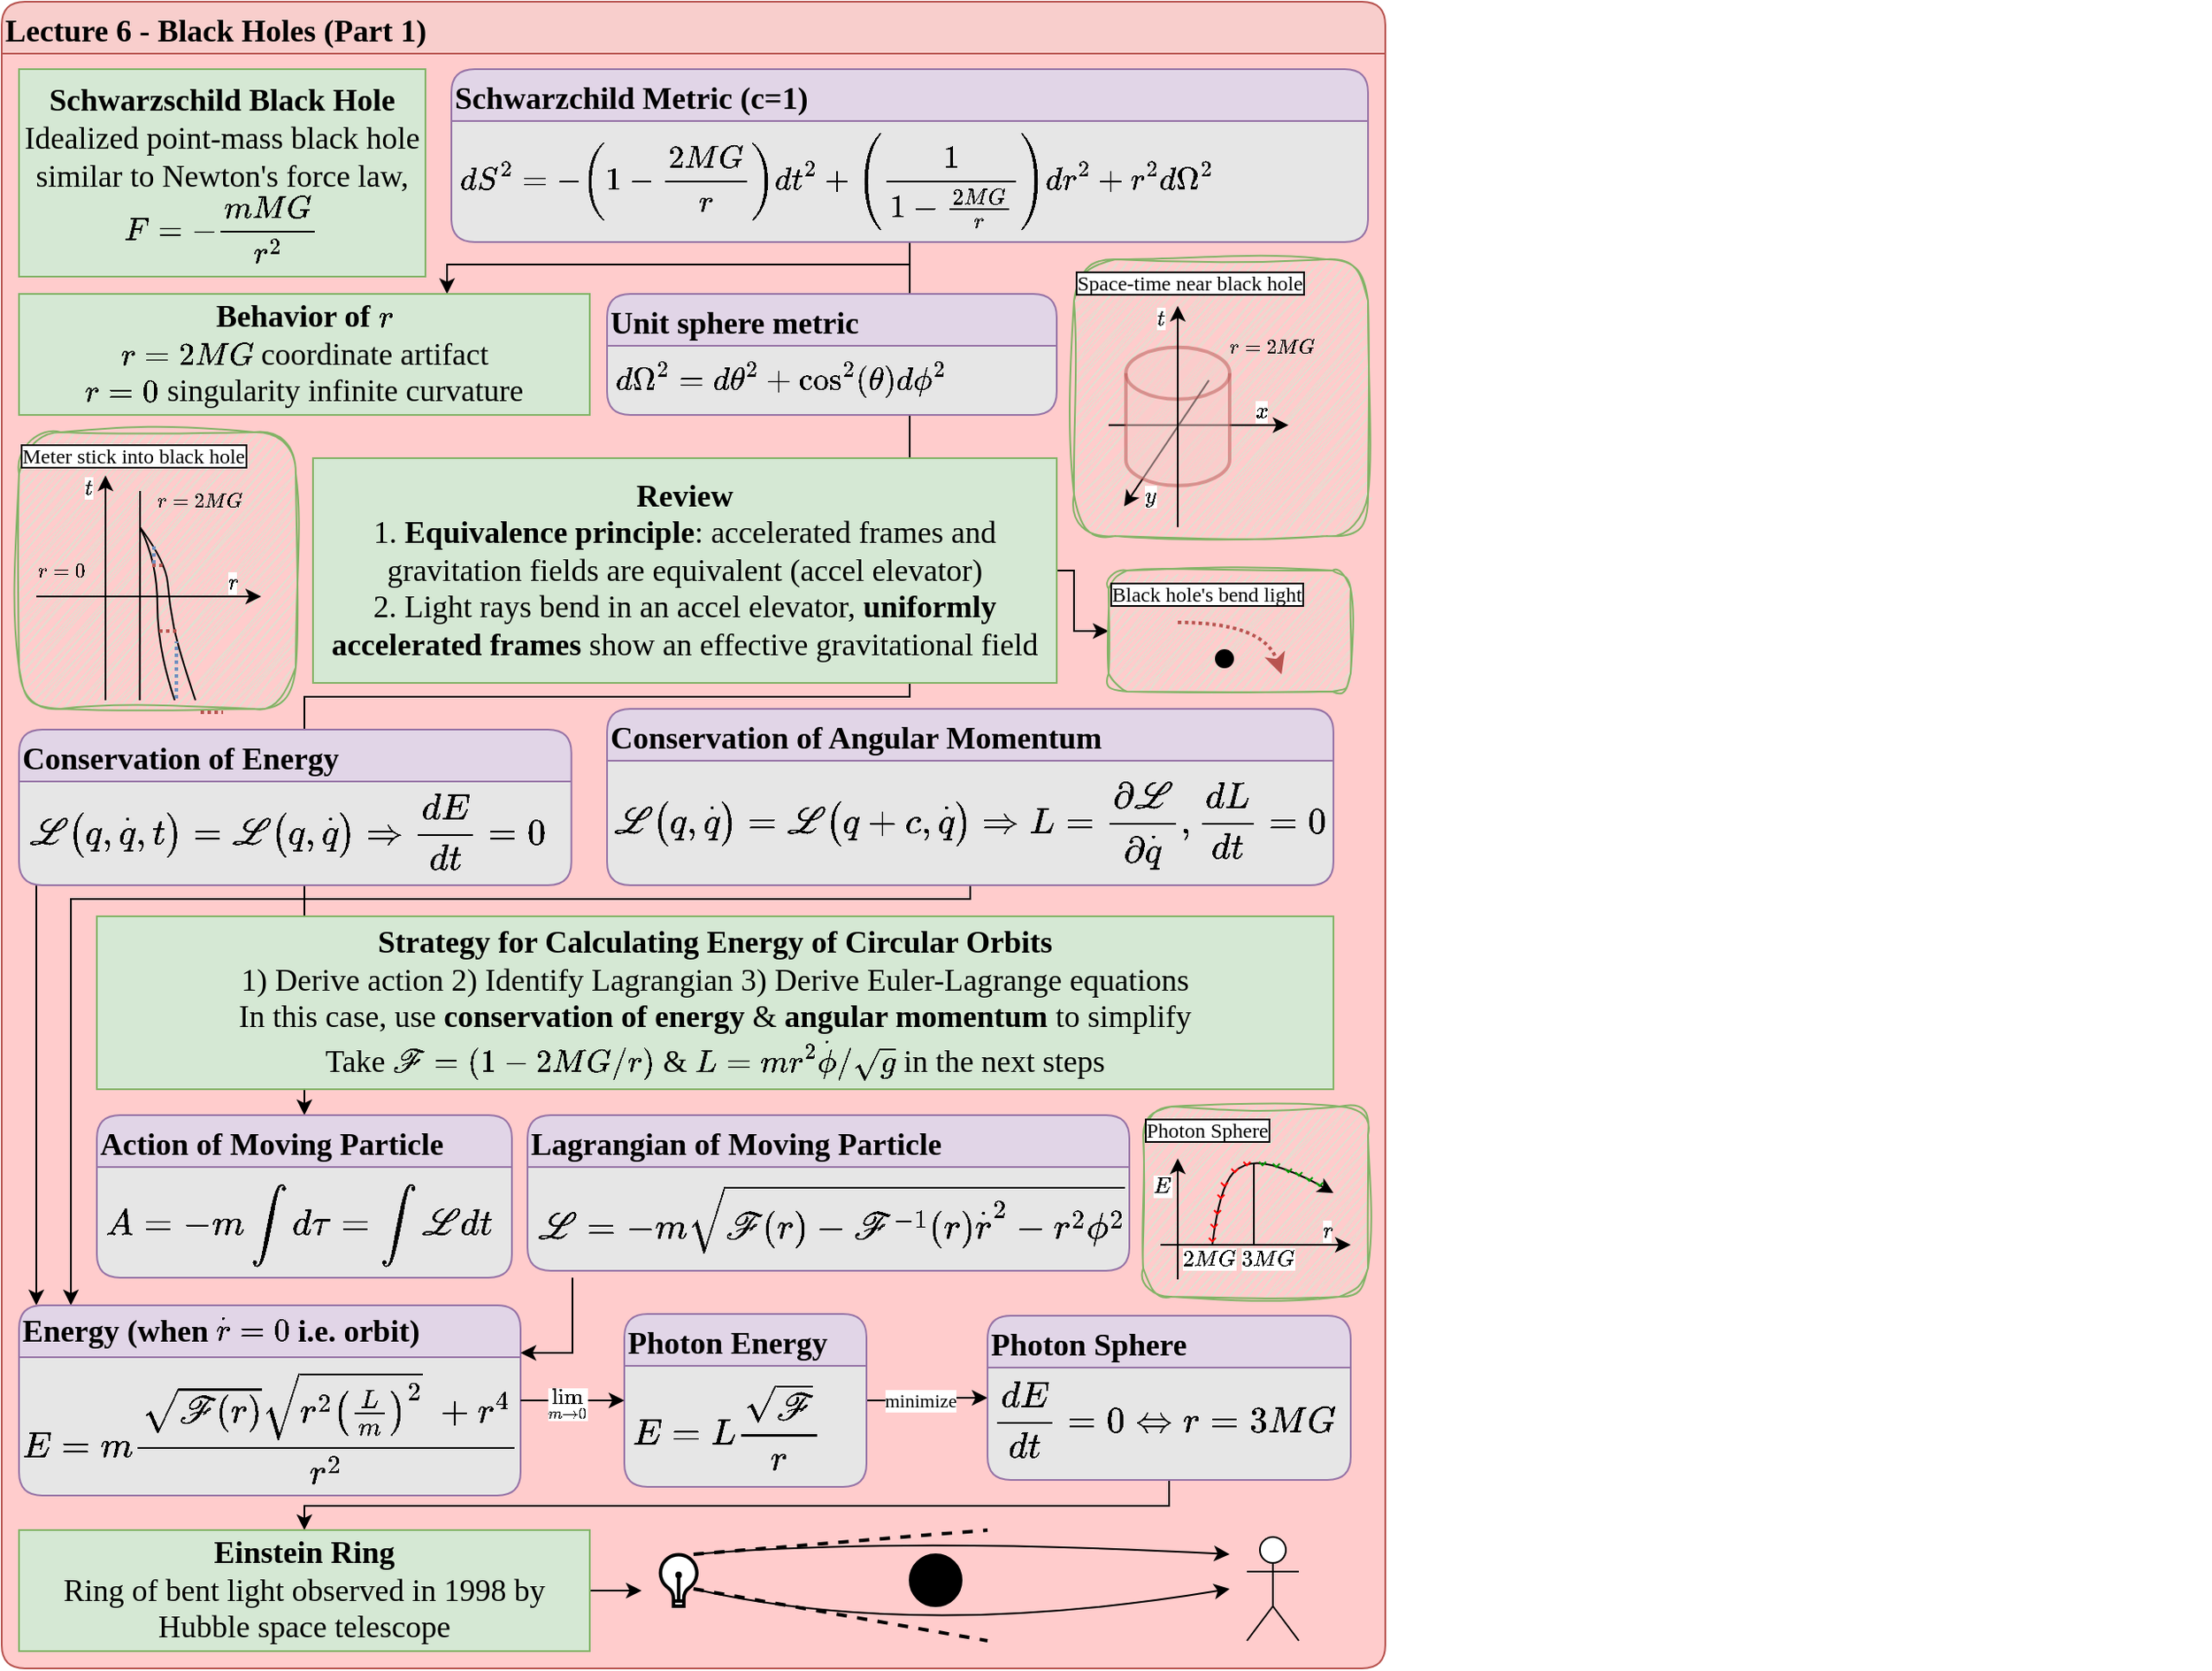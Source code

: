 <mxfile version="28.0.6" pages="2">
  <diagram id="JDI_gfJpjxLJ_JYhKjTu" name="Page-1">
    <mxGraphModel dx="817" dy="902" grid="1" gridSize="10" guides="1" tooltips="1" connect="1" arrows="1" fold="1" page="1" pageScale="1" pageWidth="850" pageHeight="1100" math="1" shadow="0">
      <root>
        <mxCell id="0" />
        <mxCell id="1" parent="0" />
        <mxCell id="2" value="Lecture 6 - Black Holes (Part 1)" style="swimlane;fontFamily=Comic Sans MS;fontSize=18;align=left;fillColor=#f8cecc;strokeColor=#b85450;fillStyle=auto;rounded=1;startSize=30;labelBackgroundColor=none;swimlaneFillColor=#FFCCCC;gradientColor=none;gradientDirection=south;glass=0;shadow=0;textShadow=0;labelBorderColor=none;collapsible=0;movable=0;resizable=0;rotatable=0;deletable=0;editable=0;locked=1;connectable=0;" parent="1" vertex="1">
          <mxGeometry x="20" y="11" width="800" height="964" as="geometry" />
        </mxCell>
        <mxCell id="Mi6C_nWmUnjE2dUuZvzt-75" value="Lagrangian of Moving Particle" style="swimlane;fontFamily=Comic Sans MS;fontSize=18;align=left;fillColor=#e1d5e7;strokeColor=#9673a6;fillStyle=auto;rounded=1;startSize=30;swimlaneFillColor=#E6E6E6;collapsible=0;enumerate=0;comic=0;moveCells=0;fixedWidth=1;resizable=0;movableLabel=0;backgroundOutline=0;container=1;autosize=0;movable=0;rotatable=0;deletable=0;editable=0;locked=1;connectable=0;" parent="2" vertex="1">
          <mxGeometry x="304" y="644" width="348" height="90" as="geometry">
            <mxRectangle x="40" y="150" width="250" height="40" as="alternateBounds" />
          </mxGeometry>
        </mxCell>
        <mxCell id="Mi6C_nWmUnjE2dUuZvzt-76" value="`\mathcal L =-m \sqrt{\mathcal F(r) - \mathcal F^{-1}(r)\dot r^2 - r^2\phi^2}`" style="text;fillColor=none;verticalAlign=middle;html=1;fontSize=18;connectable=0;movable=0;resizable=0;rotatable=0;deletable=0;editable=0;locked=1;" parent="Mi6C_nWmUnjE2dUuZvzt-75" vertex="1">
          <mxGeometry x="3.75" y="24" width="318.75" height="70" as="geometry" />
        </mxCell>
        <mxCell id="jDh_tyLuiZa-zqntiID2-119" style="edgeStyle=orthogonalEdgeStyle;curved=1;rounded=0;orthogonalLoop=1;jettySize=auto;html=1;entryX=1;entryY=0.25;entryDx=0;entryDy=0;exitX=0;exitY=0;exitDx=0;exitDy=0;movable=1;resizable=1;rotatable=1;deletable=1;editable=1;locked=0;connectable=1;" parent="1" edge="1">
          <mxGeometry relative="1" as="geometry">
            <Array as="points">
              <mxPoint x="602" y="437" />
              <mxPoint x="330" y="437" />
              <mxPoint x="330" y="467" />
            </Array>
            <mxPoint x="297" y="467" as="targetPoint" />
          </mxGeometry>
        </mxCell>
        <mxCell id="FfNRRcQfQjdq3P-fp7gB-3" value="&lt;p&gt;&lt;font face=&quot;Comic Sans MS&quot;&gt;&lt;span style=&quot;font-size: 18px;&quot;&gt;&lt;b&gt;Schwarzschild Black Hole&lt;/b&gt;&lt;br&gt;Idealized point-mass black hole similar to Newton&#39;s force law, `F = -\frac{mMG}{r^2}`&lt;/span&gt;&lt;/font&gt;&lt;/p&gt;" style="text;strokeColor=#82b366;align=center;fillColor=#d5e8d4;html=1;verticalAlign=middle;whiteSpace=wrap;rounded=0;fontFamily=Helvetica;fontSize=11;fontColor=default;movable=0;resizable=0;rotatable=0;deletable=0;editable=0;locked=1;connectable=0;" parent="1" vertex="1">
          <mxGeometry x="30" y="50" width="235" height="120" as="geometry" />
        </mxCell>
        <mxCell id="Mi6C_nWmUnjE2dUuZvzt-65" style="edgeStyle=orthogonalEdgeStyle;rounded=0;orthogonalLoop=1;jettySize=auto;html=1;entryX=0.75;entryY=0;entryDx=0;entryDy=0;movable=0;resizable=0;rotatable=0;deletable=0;editable=0;locked=1;connectable=0;" parent="1" source="FfNRRcQfQjdq3P-fp7gB-9" target="Mi6C_nWmUnjE2dUuZvzt-19" edge="1">
          <mxGeometry relative="1" as="geometry">
            <Array as="points">
              <mxPoint x="545" y="163" />
              <mxPoint x="277" y="163" />
            </Array>
          </mxGeometry>
        </mxCell>
        <mxCell id="05KDnRIq0fGE4mmL9KER-2" style="edgeStyle=orthogonalEdgeStyle;rounded=0;orthogonalLoop=1;jettySize=auto;html=1;movable=0;resizable=0;rotatable=0;deletable=0;editable=0;locked=1;connectable=0;" parent="1" source="FfNRRcQfQjdq3P-fp7gB-9" target="Mi6C_nWmUnjE2dUuZvzt-72" edge="1">
          <mxGeometry relative="1" as="geometry">
            <Array as="points">
              <mxPoint x="545" y="413" />
              <mxPoint x="195" y="413" />
            </Array>
          </mxGeometry>
        </mxCell>
        <mxCell id="FfNRRcQfQjdq3P-fp7gB-9" value="Schwarzchild Metric (c=1)" style="swimlane;fontFamily=Comic Sans MS;fontSize=18;align=left;fillColor=#e1d5e7;strokeColor=#9673a6;fillStyle=auto;rounded=1;startSize=30;swimlaneFillColor=#E6E6E6;collapsible=0;enumerate=0;comic=0;moveCells=0;fixedWidth=1;resizable=0;movableLabel=0;backgroundOutline=0;container=1;autosize=0;movable=0;rotatable=0;deletable=0;editable=0;locked=1;connectable=0;" parent="1" vertex="1">
          <mxGeometry x="280" y="50" width="530" height="100" as="geometry">
            <mxRectangle x="40" y="150" width="250" height="40" as="alternateBounds" />
          </mxGeometry>
        </mxCell>
        <mxCell id="FfNRRcQfQjdq3P-fp7gB-10" value="`dS^2 = -(1 - \frac{2MG}{r})dt^2 + (\frac{1}{1 - \frac{2MG}{r}})dr^2 + r^2d\Omega^2`" style="text;html=1;align=left;verticalAlign=middle;resizable=0;points=[];autosize=0;strokeColor=none;fillColor=none;fontSize=18;fontFamily=Comic Sans MS;overflow=visible;portConstraint=none;connectable=0;autosizeGrid=1;backgroundOutline=0;recursiveResize=0;allowArrows=1;movable=0;rotatable=0;deletable=0;editable=0;locked=1;" parent="FfNRRcQfQjdq3P-fp7gB-9" vertex="1">
          <mxGeometry x="2.5" y="35" width="517.5" height="60" as="geometry" />
        </mxCell>
        <mxCell id="Mi6C_nWmUnjE2dUuZvzt-2" value="Unit sphere metric" style="swimlane;fontFamily=Comic Sans MS;fontSize=18;align=left;fillColor=#e1d5e7;strokeColor=#9673a6;fillStyle=auto;rounded=1;startSize=30;swimlaneFillColor=#E6E6E6;collapsible=0;enumerate=0;comic=0;moveCells=0;fixedWidth=1;resizable=0;movableLabel=0;backgroundOutline=0;container=1;autosize=0;movable=0;rotatable=0;deletable=0;editable=0;locked=1;connectable=0;" parent="1" vertex="1">
          <mxGeometry x="370" y="180" width="260" height="70" as="geometry">
            <mxRectangle x="40" y="150" width="250" height="40" as="alternateBounds" />
          </mxGeometry>
        </mxCell>
        <mxCell id="Mi6C_nWmUnjE2dUuZvzt-3" value="`d\Omega^2 = d\theta^2 + \cos^2(\theta) d\phi^2`" style="text;html=1;align=left;verticalAlign=middle;resizable=0;points=[];autosize=0;strokeColor=none;fillColor=none;fontSize=18;fontFamily=Comic Sans MS;overflow=visible;portConstraint=none;connectable=0;autosizeGrid=1;backgroundOutline=0;recursiveResize=0;allowArrows=1;movable=0;rotatable=0;deletable=0;editable=0;locked=1;" parent="Mi6C_nWmUnjE2dUuZvzt-2" vertex="1">
          <mxGeometry x="2.5" y="30" width="257.5" height="40" as="geometry" />
        </mxCell>
        <mxCell id="Mi6C_nWmUnjE2dUuZvzt-18" value="" style="group;movable=0;resizable=0;rotatable=0;deletable=0;editable=0;locked=1;connectable=0;" parent="1" vertex="1" connectable="0">
          <mxGeometry x="640" y="160" width="170" height="160" as="geometry" />
        </mxCell>
        <mxCell id="Mi6C_nWmUnjE2dUuZvzt-4" value="Space-time near black hole" style="group;fillColor=#D5E8D4;strokeColor=#82b366;fontFamily=Comic Sans MS;labelBorderColor=default;connectable=0;sketch=1;curveFitting=1;jiggle=2;rounded=1;container=0;fontSize=12;align=left;verticalAlign=top;fontColor=default;autosize=0;resizable=0;movable=0;rotatable=0;deletable=0;editable=0;locked=1;labelBackgroundColor=default;" parent="Mi6C_nWmUnjE2dUuZvzt-18" vertex="1" connectable="0">
          <mxGeometry width="170" height="160" as="geometry" />
        </mxCell>
        <mxCell id="Mi6C_nWmUnjE2dUuZvzt-5" value="" style="endArrow=classic;html=1;rounded=0;movable=0;resizable=0;rotatable=0;deletable=0;editable=0;locked=1;connectable=0;" parent="Mi6C_nWmUnjE2dUuZvzt-18" edge="1">
          <mxGeometry width="50" height="50" relative="1" as="geometry">
            <mxPoint x="20" y="95.91" as="sourcePoint" />
            <mxPoint x="124" y="95.91" as="targetPoint" />
          </mxGeometry>
        </mxCell>
        <mxCell id="Mi6C_nWmUnjE2dUuZvzt-13" value="`x`" style="edgeLabel;html=1;align=center;verticalAlign=middle;resizable=0;points=[];movable=0;rotatable=0;deletable=0;editable=0;locked=1;connectable=0;" parent="Mi6C_nWmUnjE2dUuZvzt-5" vertex="1" connectable="0">
          <mxGeometry x="0.898" y="1" relative="1" as="geometry">
            <mxPoint x="-11" y="-7" as="offset" />
          </mxGeometry>
        </mxCell>
        <mxCell id="Mi6C_nWmUnjE2dUuZvzt-6" value="" style="endArrow=classic;html=1;rounded=0;movable=0;resizable=0;rotatable=0;deletable=0;editable=0;locked=1;connectable=0;" parent="Mi6C_nWmUnjE2dUuZvzt-18" edge="1">
          <mxGeometry width="50" height="50" relative="1" as="geometry">
            <mxPoint x="78" y="69.91" as="sourcePoint" />
            <mxPoint x="29" y="142.91" as="targetPoint" />
          </mxGeometry>
        </mxCell>
        <mxCell id="Mi6C_nWmUnjE2dUuZvzt-14" value="`y`" style="edgeLabel;html=1;align=center;verticalAlign=middle;resizable=0;points=[];movable=0;rotatable=0;deletable=0;editable=0;locked=1;connectable=0;" parent="Mi6C_nWmUnjE2dUuZvzt-6" vertex="1" connectable="0">
          <mxGeometry x="0.674" relative="1" as="geometry">
            <mxPoint x="7" y="6" as="offset" />
          </mxGeometry>
        </mxCell>
        <mxCell id="Mi6C_nWmUnjE2dUuZvzt-7" value="" style="shape=cylinder3;whiteSpace=wrap;html=1;boundedLbl=1;backgroundOutline=1;size=15;fillColor=#f8cecc;opacity=50;strokeColor=#b85450;strokeWidth=2;shadow=0;movable=0;resizable=0;rotatable=0;deletable=0;editable=0;locked=1;connectable=0;" parent="Mi6C_nWmUnjE2dUuZvzt-18" vertex="1">
          <mxGeometry x="30" y="50.91" width="60" height="80" as="geometry" />
        </mxCell>
        <mxCell id="Mi6C_nWmUnjE2dUuZvzt-11" value="" style="endArrow=classic;html=1;rounded=0;movable=0;resizable=0;rotatable=0;deletable=0;editable=0;locked=1;connectable=0;" parent="Mi6C_nWmUnjE2dUuZvzt-18" edge="1">
          <mxGeometry width="50" height="50" relative="1" as="geometry">
            <mxPoint x="60" y="154.91" as="sourcePoint" />
            <mxPoint x="60" y="26.91" as="targetPoint" />
          </mxGeometry>
        </mxCell>
        <mxCell id="Mi6C_nWmUnjE2dUuZvzt-12" value="`t`" style="edgeLabel;html=1;align=center;verticalAlign=middle;resizable=0;points=[];movable=0;rotatable=0;deletable=0;editable=0;locked=1;connectable=0;" parent="Mi6C_nWmUnjE2dUuZvzt-11" vertex="1" connectable="0">
          <mxGeometry x="0.889" y="-1" relative="1" as="geometry">
            <mxPoint x="-11" as="offset" />
          </mxGeometry>
        </mxCell>
        <mxCell id="Mi6C_nWmUnjE2dUuZvzt-17" value="`r = 2MG`" style="text;html=1;align=center;verticalAlign=middle;whiteSpace=wrap;rounded=0;fontSize=10;movable=0;resizable=0;rotatable=0;deletable=0;editable=0;locked=1;connectable=0;" parent="Mi6C_nWmUnjE2dUuZvzt-18" vertex="1">
          <mxGeometry x="90" y="35.91" width="50" height="30" as="geometry" />
        </mxCell>
        <mxCell id="Mi6C_nWmUnjE2dUuZvzt-19" value="&lt;p&gt;&lt;font face=&quot;Comic Sans MS&quot;&gt;&lt;span style=&quot;font-size: 18px;&quot;&gt;&lt;b&gt;Behavior of `r`&lt;br&gt;&lt;/b&gt;&lt;/span&gt;&lt;/font&gt;&lt;b style=&quot;font-size: 18px; font-family: &amp;quot;Comic Sans MS&amp;quot;; text-align: left; background-color: transparent; color: light-dark(rgb(0, 0, 0), rgb(255, 255, 255));&quot;&gt;&lt;span style=&quot;background-color: transparent; color: light-dark(rgb(0, 0, 0), rgb(255, 255, 255)); font-weight: normal;&quot;&gt;`r = 2MG` coordinate artifact&lt;br&gt;&lt;/span&gt;&lt;/b&gt;&lt;span style=&quot;background-color: transparent; color: light-dark(rgb(0, 0, 0), rgb(255, 255, 255)); font-family: &amp;quot;Comic Sans MS&amp;quot;; font-size: 18px; text-align: left;&quot;&gt;`r = 0` singularity infinite curvature&lt;/span&gt;&lt;/p&gt;" style="text;strokeColor=#82b366;align=center;fillColor=#d5e8d4;html=1;verticalAlign=middle;whiteSpace=wrap;rounded=0;fontFamily=Helvetica;fontSize=11;fontColor=default;movable=0;resizable=0;rotatable=0;deletable=0;editable=0;locked=1;connectable=0;" parent="1" vertex="1">
          <mxGeometry x="30" y="180" width="330" height="70" as="geometry" />
        </mxCell>
        <mxCell id="Mi6C_nWmUnjE2dUuZvzt-45" value="" style="group;movable=0;resizable=0;rotatable=0;deletable=0;editable=0;locked=1;connectable=0;" parent="1" vertex="1" connectable="0">
          <mxGeometry x="30" y="260" width="160" height="160" as="geometry" />
        </mxCell>
        <mxCell id="Mi6C_nWmUnjE2dUuZvzt-42" value="" style="group;movable=0;resizable=0;rotatable=0;deletable=0;editable=0;locked=1;connectable=0;" parent="Mi6C_nWmUnjE2dUuZvzt-45" vertex="1" connectable="0">
          <mxGeometry width="160" height="160" as="geometry" />
        </mxCell>
        <mxCell id="Mi6C_nWmUnjE2dUuZvzt-23" value="Meter stick into black hole" style="group;fillColor=#D5E8D4;strokeColor=#82b366;fontFamily=Comic Sans MS;labelBorderColor=default;connectable=0;sketch=1;curveFitting=1;jiggle=2;rounded=1;container=0;fontSize=12;align=left;verticalAlign=top;fontColor=default;autosize=0;resizable=0;movable=0;rotatable=0;deletable=0;editable=0;locked=1;labelBackgroundColor=default;" parent="Mi6C_nWmUnjE2dUuZvzt-42" vertex="1" connectable="0">
          <mxGeometry width="160" height="160" as="geometry" />
        </mxCell>
        <mxCell id="Mi6C_nWmUnjE2dUuZvzt-24" value="" style="endArrow=classic;html=1;rounded=0;movable=0;resizable=0;rotatable=0;deletable=0;editable=0;locked=1;connectable=0;" parent="Mi6C_nWmUnjE2dUuZvzt-42" edge="1">
          <mxGeometry width="50" height="50" relative="1" as="geometry">
            <mxPoint x="10" y="95" as="sourcePoint" />
            <mxPoint x="140" y="95" as="targetPoint" />
          </mxGeometry>
        </mxCell>
        <mxCell id="Mi6C_nWmUnjE2dUuZvzt-25" value="`r`" style="edgeLabel;html=1;align=center;verticalAlign=middle;resizable=0;points=[];container=0;movable=0;rotatable=0;deletable=0;editable=0;locked=1;connectable=0;" parent="Mi6C_nWmUnjE2dUuZvzt-24" vertex="1" connectable="0">
          <mxGeometry x="0.898" y="1" relative="1" as="geometry">
            <mxPoint x="-11" y="-7" as="offset" />
          </mxGeometry>
        </mxCell>
        <mxCell id="Mi6C_nWmUnjE2dUuZvzt-29" value="" style="endArrow=classic;html=1;rounded=0;movable=0;resizable=0;rotatable=0;deletable=0;editable=0;locked=1;connectable=0;" parent="Mi6C_nWmUnjE2dUuZvzt-42" edge="1">
          <mxGeometry width="50" height="50" relative="1" as="geometry">
            <mxPoint x="50" y="155" as="sourcePoint" />
            <mxPoint x="50" y="25" as="targetPoint" />
          </mxGeometry>
        </mxCell>
        <mxCell id="Mi6C_nWmUnjE2dUuZvzt-30" value="`t`" style="edgeLabel;html=1;align=center;verticalAlign=middle;resizable=0;points=[];container=0;movable=0;rotatable=0;deletable=0;editable=0;locked=1;connectable=0;" parent="Mi6C_nWmUnjE2dUuZvzt-29" vertex="1" connectable="0">
          <mxGeometry x="0.889" y="-1" relative="1" as="geometry">
            <mxPoint x="-11" as="offset" />
          </mxGeometry>
        </mxCell>
        <mxCell id="Mi6C_nWmUnjE2dUuZvzt-31" value="`r = 2MG`" style="text;html=1;align=center;verticalAlign=middle;whiteSpace=wrap;rounded=0;fontSize=10;container=0;movable=0;resizable=0;rotatable=0;deletable=0;editable=0;locked=1;connectable=0;" parent="Mi6C_nWmUnjE2dUuZvzt-42" vertex="1">
          <mxGeometry x="80" y="25.0" width="50" height="30" as="geometry" />
        </mxCell>
        <mxCell id="Mi6C_nWmUnjE2dUuZvzt-32" value="" style="endArrow=none;html=1;rounded=0;movable=0;resizable=0;rotatable=0;deletable=0;editable=0;locked=1;connectable=0;" parent="Mi6C_nWmUnjE2dUuZvzt-42" edge="1">
          <mxGeometry width="50" height="50" relative="1" as="geometry">
            <mxPoint x="69.81" y="155" as="sourcePoint" />
            <mxPoint x="70" y="34" as="targetPoint" />
          </mxGeometry>
        </mxCell>
        <mxCell id="Mi6C_nWmUnjE2dUuZvzt-33" value="`r = 0`" style="text;html=1;align=center;verticalAlign=middle;whiteSpace=wrap;rounded=0;fontSize=10;container=0;movable=0;resizable=0;rotatable=0;deletable=0;editable=0;locked=1;connectable=0;" parent="Mi6C_nWmUnjE2dUuZvzt-42" vertex="1">
          <mxGeometry y="65" width="50" height="30" as="geometry" />
        </mxCell>
        <mxCell id="Mi6C_nWmUnjE2dUuZvzt-37" value="" style="curved=1;endArrow=none;html=1;rounded=0;strokeColor=default;endFill=0;movable=0;resizable=0;rotatable=0;deletable=0;editable=0;locked=1;connectable=0;" parent="Mi6C_nWmUnjE2dUuZvzt-42" edge="1">
          <mxGeometry width="50" height="50" relative="1" as="geometry">
            <mxPoint x="90" y="155" as="sourcePoint" />
            <mxPoint x="70" y="55" as="targetPoint" />
            <Array as="points">
              <mxPoint x="80" y="125" />
              <mxPoint x="80" y="75" />
            </Array>
          </mxGeometry>
        </mxCell>
        <mxCell id="Mi6C_nWmUnjE2dUuZvzt-38" value="" style="curved=1;endArrow=none;html=1;rounded=0;strokeColor=default;endFill=0;movable=0;resizable=0;rotatable=0;deletable=0;editable=0;locked=1;connectable=0;" parent="Mi6C_nWmUnjE2dUuZvzt-42" edge="1">
          <mxGeometry width="50" height="50" relative="1" as="geometry">
            <mxPoint x="102" y="155" as="sourcePoint" />
            <mxPoint x="70" y="55" as="targetPoint" />
            <Array as="points">
              <mxPoint x="92" y="125" />
              <mxPoint x="87" y="100" />
              <mxPoint x="85" y="75" />
            </Array>
          </mxGeometry>
        </mxCell>
        <mxCell id="Mi6C_nWmUnjE2dUuZvzt-39" value="" style="endArrow=none;dashed=1;html=1;rounded=0;dashPattern=1 1;fillColor=#f8cecc;strokeColor=#b85450;strokeWidth=2;movable=0;resizable=0;rotatable=0;deletable=0;editable=0;locked=1;connectable=0;" parent="Mi6C_nWmUnjE2dUuZvzt-42" edge="1">
          <mxGeometry width="50" height="50" relative="1" as="geometry">
            <mxPoint x="105" y="162" as="sourcePoint" />
            <mxPoint x="118" y="162" as="targetPoint" />
          </mxGeometry>
        </mxCell>
        <mxCell id="Mi6C_nWmUnjE2dUuZvzt-40" value="" style="endArrow=none;dashed=1;html=1;rounded=0;dashPattern=1 1;fillColor=#f8cecc;strokeColor=#b85450;strokeWidth=2;movable=0;resizable=0;rotatable=0;deletable=0;editable=0;locked=1;connectable=0;" parent="Mi6C_nWmUnjE2dUuZvzt-42" edge="1">
          <mxGeometry width="50" height="50" relative="1" as="geometry">
            <mxPoint x="81" y="115" as="sourcePoint" />
            <mxPoint x="91" y="115" as="targetPoint" />
          </mxGeometry>
        </mxCell>
        <mxCell id="Mi6C_nWmUnjE2dUuZvzt-41" value="" style="endArrow=none;dashed=1;html=1;rounded=0;dashPattern=1 1;fillColor=#f8cecc;strokeColor=#b85450;strokeWidth=2;movable=0;resizable=0;rotatable=0;deletable=0;editable=0;locked=1;connectable=0;" parent="Mi6C_nWmUnjE2dUuZvzt-42" edge="1">
          <mxGeometry width="50" height="50" relative="1" as="geometry">
            <mxPoint x="77" y="77" as="sourcePoint" />
            <mxPoint x="84" y="77" as="targetPoint" />
          </mxGeometry>
        </mxCell>
        <mxCell id="Mi6C_nWmUnjE2dUuZvzt-43" value="" style="endArrow=none;dashed=1;html=1;rounded=0;dashPattern=1 1;fillColor=#dae8fc;strokeColor=#6c8ebf;strokeWidth=2;movable=0;resizable=0;rotatable=0;deletable=0;editable=0;locked=1;connectable=0;" parent="Mi6C_nWmUnjE2dUuZvzt-45" edge="1">
          <mxGeometry width="50" height="50" relative="1" as="geometry">
            <mxPoint x="91" y="154" as="sourcePoint" />
            <mxPoint x="91" y="121" as="targetPoint" />
          </mxGeometry>
        </mxCell>
        <mxCell id="Mi6C_nWmUnjE2dUuZvzt-44" value="" style="endArrow=none;dashed=1;html=1;rounded=0;dashPattern=1 1;fillColor=#dae8fc;strokeColor=#6c8ebf;strokeWidth=2;movable=0;resizable=0;rotatable=0;deletable=0;editable=0;locked=1;connectable=0;" parent="Mi6C_nWmUnjE2dUuZvzt-45" edge="1">
          <mxGeometry width="50" height="50" relative="1" as="geometry">
            <mxPoint x="78" y="76" as="sourcePoint" />
            <mxPoint x="78" y="64" as="targetPoint" />
          </mxGeometry>
        </mxCell>
        <mxCell id="Mi6C_nWmUnjE2dUuZvzt-74" style="edgeStyle=orthogonalEdgeStyle;rounded=0;orthogonalLoop=1;jettySize=auto;html=1;movable=0;resizable=0;rotatable=0;deletable=0;editable=0;locked=1;connectable=0;" parent="1" source="Mi6C_nWmUnjE2dUuZvzt-46" target="Mi6C_nWmUnjE2dUuZvzt-62" edge="1">
          <mxGeometry relative="1" as="geometry">
            <Array as="points">
              <mxPoint x="640" y="340" />
              <mxPoint x="640" y="375" />
            </Array>
          </mxGeometry>
        </mxCell>
        <mxCell id="Mi6C_nWmUnjE2dUuZvzt-46" value="&lt;p&gt;&lt;font face=&quot;Comic Sans MS&quot;&gt;&lt;b style=&quot;&quot;&gt;&lt;span style=&quot;font-size: 18px;&quot;&gt;Review&lt;br&gt;&lt;/span&gt;&lt;/b&gt;&lt;/font&gt;&lt;b style=&quot;font-family: &amp;quot;Comic Sans MS&amp;quot;; text-align: left; background-color: transparent; color: light-dark(rgb(0, 0, 0), rgb(255, 255, 255));&quot;&gt;&lt;span style=&quot;background-color: transparent; color: light-dark(rgb(0, 0, 0), rgb(255, 255, 255)); font-weight: normal; font-size: 18px;&quot;&gt;1. &lt;/span&gt;&lt;span style=&quot;background-color: transparent; color: light-dark(rgb(0, 0, 0), rgb(255, 255, 255)); font-size: 18px;&quot;&gt;Equivalence principle&lt;/span&gt;&lt;span style=&quot;background-color: transparent; color: light-dark(rgb(0, 0, 0), rgb(255, 255, 255)); font-weight: normal; font-size: 18px;&quot;&gt;: accelerated frames and gravitation fields are equivalent (accel elevator)&lt;br&gt;&lt;/span&gt;&lt;/b&gt;&lt;b style=&quot;font-family: &amp;quot;Comic Sans MS&amp;quot;; text-align: left; background-color: transparent; color: light-dark(rgb(0, 0, 0), rgb(255, 255, 255));&quot;&gt;&lt;span style=&quot;background-color: transparent; color: light-dark(rgb(0, 0, 0), rgb(255, 255, 255)); font-weight: normal; font-size: 18px;&quot;&gt;2. Light rays bend in an accel elevator, &lt;/span&gt;&lt;span style=&quot;background-color: transparent; color: light-dark(rgb(0, 0, 0), rgb(255, 255, 255)); font-size: 18px;&quot;&gt;uniformly accelerated frames&lt;/span&gt;&lt;span style=&quot;background-color: transparent; color: light-dark(rgb(0, 0, 0), rgb(255, 255, 255)); font-weight: normal; font-size: 18px;&quot;&gt; show an effective gravitational field&lt;/span&gt;&lt;/b&gt;&lt;/p&gt;&lt;p&gt;&lt;/p&gt;" style="text;strokeColor=#82b366;align=center;fillColor=#d5e8d4;html=1;verticalAlign=middle;whiteSpace=wrap;rounded=0;fontFamily=Helvetica;fontSize=11;fontColor=default;movable=0;resizable=0;rotatable=0;deletable=0;editable=0;locked=1;connectable=0;" parent="1" vertex="1">
          <mxGeometry x="200" y="275" width="430" height="130" as="geometry" />
        </mxCell>
        <mxCell id="Mi6C_nWmUnjE2dUuZvzt-63" value="" style="group;movable=0;resizable=0;rotatable=0;deletable=0;editable=0;locked=1;connectable=0;" parent="1" vertex="1" connectable="0">
          <mxGeometry x="660" y="340" width="140" height="80" as="geometry" />
        </mxCell>
        <mxCell id="Mi6C_nWmUnjE2dUuZvzt-62" value="Black hole&#39;s bend light" style="group;fillColor=#D5E8D4;strokeColor=#82b366;fontFamily=Comic Sans MS;labelBorderColor=default;connectable=0;sketch=1;curveFitting=1;jiggle=2;rounded=1;container=0;fontSize=12;align=left;verticalAlign=top;fontColor=default;autosize=0;resizable=0;movable=0;rotatable=0;deletable=0;editable=0;locked=1;labelBackgroundColor=default;" parent="Mi6C_nWmUnjE2dUuZvzt-63" vertex="1" connectable="0">
          <mxGeometry width="140" height="70" as="geometry" />
        </mxCell>
        <mxCell id="Mi6C_nWmUnjE2dUuZvzt-47" value="d" style="ellipse;whiteSpace=wrap;html=1;aspect=fixed;fillColor=#000000;movable=0;resizable=0;rotatable=0;deletable=0;editable=0;locked=1;connectable=0;" parent="Mi6C_nWmUnjE2dUuZvzt-63" vertex="1">
          <mxGeometry x="62" y="46" width="10" height="10" as="geometry" />
        </mxCell>
        <mxCell id="Mi6C_nWmUnjE2dUuZvzt-48" value="" style="curved=1;endArrow=classic;html=1;rounded=0;fillColor=#f8cecc;strokeColor=#b85450;dashed=1;dashPattern=1 1;strokeWidth=2;movable=0;resizable=0;rotatable=0;deletable=0;editable=0;locked=1;connectable=0;" parent="Mi6C_nWmUnjE2dUuZvzt-63" edge="1">
          <mxGeometry width="50" height="50" relative="1" as="geometry">
            <mxPoint x="40" y="30" as="sourcePoint" />
            <mxPoint x="100" y="60" as="targetPoint" />
            <Array as="points">
              <mxPoint x="90" y="30" />
            </Array>
          </mxGeometry>
        </mxCell>
        <mxCell id="Mi6C_nWmUnjE2dUuZvzt-82" style="edgeStyle=orthogonalEdgeStyle;rounded=0;orthogonalLoop=1;jettySize=auto;html=1;movable=0;resizable=0;rotatable=0;deletable=0;editable=0;locked=1;connectable=0;" parent="1" source="Mi6C_nWmUnjE2dUuZvzt-67" target="Mi6C_nWmUnjE2dUuZvzt-79" edge="1">
          <mxGeometry relative="1" as="geometry">
            <Array as="points">
              <mxPoint x="40" y="620" />
              <mxPoint x="40" y="620" />
            </Array>
          </mxGeometry>
        </mxCell>
        <mxCell id="Mi6C_nWmUnjE2dUuZvzt-67" value="Conservation of Energy" style="swimlane;fontFamily=Comic Sans MS;fontSize=18;align=left;fillColor=#e1d5e7;strokeColor=#9673a6;fillStyle=auto;rounded=1;startSize=30;swimlaneFillColor=#E6E6E6;collapsible=0;enumerate=0;comic=0;moveCells=0;fixedWidth=1;resizable=0;movableLabel=0;backgroundOutline=0;container=1;autosize=0;movable=0;rotatable=0;deletable=0;editable=0;locked=1;connectable=0;" parent="1" vertex="1">
          <mxGeometry x="30" y="432" width="319.37" height="90" as="geometry">
            <mxRectangle x="40" y="150" width="250" height="40" as="alternateBounds" />
          </mxGeometry>
        </mxCell>
        <mxCell id="Mi6C_nWmUnjE2dUuZvzt-69" value="`\mathcal L(q, \dot q, t) = \mathcal L(q, \dot q) \implies \frac{dE}{dt}=0`" style="text;fillColor=none;verticalAlign=middle;html=1;fontSize=18;movable=0;resizable=0;rotatable=0;deletable=0;editable=0;locked=1;connectable=0;" parent="Mi6C_nWmUnjE2dUuZvzt-67" vertex="1">
          <mxGeometry x="4" y="24" width="318.75" height="70" as="geometry" />
        </mxCell>
        <mxCell id="Mi6C_nWmUnjE2dUuZvzt-84" style="edgeStyle=orthogonalEdgeStyle;rounded=0;orthogonalLoop=1;jettySize=auto;html=1;movable=0;resizable=0;rotatable=0;deletable=0;editable=0;locked=1;connectable=0;" parent="1" source="Mi6C_nWmUnjE2dUuZvzt-70" target="Mi6C_nWmUnjE2dUuZvzt-79" edge="1">
          <mxGeometry relative="1" as="geometry">
            <Array as="points">
              <mxPoint x="580" y="530" />
              <mxPoint x="60" y="530" />
            </Array>
          </mxGeometry>
        </mxCell>
        <mxCell id="Mi6C_nWmUnjE2dUuZvzt-70" value="Conservation of Angular Momentum" style="swimlane;fontFamily=Comic Sans MS;fontSize=18;align=left;fillColor=#e1d5e7;strokeColor=#9673a6;fillStyle=auto;rounded=1;startSize=30;swimlaneFillColor=#E6E6E6;collapsible=0;enumerate=0;comic=0;moveCells=0;fixedWidth=1;resizable=0;movableLabel=0;backgroundOutline=0;container=1;autosize=0;movable=0;rotatable=0;deletable=0;editable=0;locked=1;connectable=0;" parent="1" vertex="1">
          <mxGeometry x="370" y="420" width="420" height="102" as="geometry">
            <mxRectangle x="40" y="150" width="250" height="40" as="alternateBounds" />
          </mxGeometry>
        </mxCell>
        <mxCell id="Mi6C_nWmUnjE2dUuZvzt-71" value="`\mathcal L(q, \dot q) = \mathcal L(q + c, \dot q) \implies L = \frac{\partial \mathcal L}{\partial \dot q}, \frac{dL}{dt} = 0`" style="text;fillColor=none;verticalAlign=middle;html=1;fontSize=18;movable=0;resizable=0;rotatable=0;deletable=0;editable=0;locked=1;connectable=0;" parent="Mi6C_nWmUnjE2dUuZvzt-70" vertex="1">
          <mxGeometry x="2" y="32" width="418" height="70" as="geometry" />
        </mxCell>
        <mxCell id="Mi6C_nWmUnjE2dUuZvzt-72" value="Action of Moving Particle" style="swimlane;fontFamily=Comic Sans MS;fontSize=18;align=left;fillColor=#e1d5e7;strokeColor=#9673a6;fillStyle=auto;rounded=1;startSize=30;swimlaneFillColor=#E6E6E6;collapsible=0;enumerate=0;comic=0;moveCells=0;fixedWidth=1;resizable=0;movableLabel=0;backgroundOutline=0;container=1;autosize=0;movable=0;rotatable=0;deletable=0;editable=0;locked=1;connectable=0;" parent="1" vertex="1">
          <mxGeometry x="75" y="655" width="240" height="94" as="geometry">
            <mxRectangle x="40" y="150" width="250" height="40" as="alternateBounds" />
          </mxGeometry>
        </mxCell>
        <mxCell id="Mi6C_nWmUnjE2dUuZvzt-73" value="`A = -m\int d\tau = \int \mathcal Ldt`" style="text;fillColor=none;verticalAlign=middle;html=1;fontSize=18;movable=0;resizable=0;rotatable=0;deletable=0;editable=0;locked=1;connectable=0;" parent="Mi6C_nWmUnjE2dUuZvzt-72" vertex="1">
          <mxGeometry x="3" y="28" width="248" height="70" as="geometry" />
        </mxCell>
        <mxCell id="Mi6C_nWmUnjE2dUuZvzt-79" value="Energy (when `\dot r = 0` i.e. orbit)" style="swimlane;fontFamily=Comic Sans MS;fontSize=18;align=left;fillColor=#e1d5e7;strokeColor=#9673a6;fillStyle=auto;rounded=1;startSize=30;swimlaneFillColor=#E6E6E6;collapsible=0;enumerate=0;comic=0;moveCells=0;fixedWidth=1;resizable=0;movableLabel=0;backgroundOutline=0;container=1;autosize=0;movable=0;rotatable=0;deletable=0;editable=0;locked=1;connectable=0;html=1;" parent="1" vertex="1">
          <mxGeometry x="30" y="765" width="290" height="110" as="geometry">
            <mxRectangle x="40" y="150" width="250" height="40" as="alternateBounds" />
          </mxGeometry>
        </mxCell>
        <mxCell id="Mi6C_nWmUnjE2dUuZvzt-80" value="`E = m \frac{\sqrt{\mathcal F(r)} \sqrt{r^2(\frac{L}{m})^2}&amp;nbsp; + r^4}{r^2}`" style="text;fillColor=none;verticalAlign=middle;html=1;fontSize=18;connectable=0;movable=0;resizable=0;rotatable=0;deletable=0;editable=0;locked=1;" parent="Mi6C_nWmUnjE2dUuZvzt-79" vertex="1">
          <mxGeometry y="35" width="318.75" height="70" as="geometry" />
        </mxCell>
        <mxCell id="Mi6C_nWmUnjE2dUuZvzt-93" style="edgeStyle=orthogonalEdgeStyle;rounded=0;orthogonalLoop=1;jettySize=auto;html=1;entryX=0;entryY=0.5;entryDx=0;entryDy=0;movable=0;resizable=0;rotatable=0;deletable=0;editable=0;locked=1;connectable=0;" parent="1" source="Mi6C_nWmUnjE2dUuZvzt-87" target="Mi6C_nWmUnjE2dUuZvzt-91" edge="1">
          <mxGeometry relative="1" as="geometry" />
        </mxCell>
        <mxCell id="Mi6C_nWmUnjE2dUuZvzt-94" value="minimize" style="edgeLabel;html=1;align=center;verticalAlign=middle;resizable=0;points=[];fontFamily=Comic Sans MS;movable=0;rotatable=0;deletable=0;editable=0;locked=1;connectable=0;" parent="Mi6C_nWmUnjE2dUuZvzt-93" vertex="1" connectable="0">
          <mxGeometry x="-0.024" y="1" relative="1" as="geometry">
            <mxPoint x="-3" as="offset" />
          </mxGeometry>
        </mxCell>
        <mxCell id="Mi6C_nWmUnjE2dUuZvzt-87" value="Photon Energy" style="swimlane;fontFamily=Comic Sans MS;fontSize=18;align=left;fillColor=#e1d5e7;strokeColor=#9673a6;fillStyle=auto;rounded=1;startSize=30;swimlaneFillColor=#E6E6E6;collapsible=0;enumerate=0;comic=0;moveCells=0;fixedWidth=1;resizable=0;movableLabel=0;backgroundOutline=0;container=1;autosize=0;movable=0;rotatable=0;deletable=0;editable=0;locked=1;connectable=0;" parent="1" vertex="1">
          <mxGeometry x="380" y="770" width="140" height="100" as="geometry">
            <mxRectangle x="40" y="150" width="250" height="40" as="alternateBounds" />
          </mxGeometry>
        </mxCell>
        <mxCell id="Mi6C_nWmUnjE2dUuZvzt-88" value="`E = L \frac{\sqrt {\mathcal F}}{r}`" style="text;fillColor=none;verticalAlign=middle;html=1;fontSize=18;connectable=0;movable=0;resizable=0;rotatable=0;deletable=0;editable=0;locked=1;" parent="Mi6C_nWmUnjE2dUuZvzt-87" vertex="1">
          <mxGeometry x="2.5" y="30" width="127.5" height="70" as="geometry" />
        </mxCell>
        <mxCell id="Mi6C_nWmUnjE2dUuZvzt-89" value="" style="endArrow=classic;html=1;rounded=0;exitX=1;exitY=0.5;exitDx=0;exitDy=0;entryX=0;entryY=0.5;entryDx=0;entryDy=0;movable=0;resizable=0;rotatable=0;deletable=0;editable=0;locked=1;connectable=0;" parent="1" source="Mi6C_nWmUnjE2dUuZvzt-79" target="Mi6C_nWmUnjE2dUuZvzt-87" edge="1">
          <mxGeometry width="50" height="50" relative="1" as="geometry">
            <mxPoint x="340" y="755" as="sourcePoint" />
            <mxPoint x="390" y="705" as="targetPoint" />
          </mxGeometry>
        </mxCell>
        <mxCell id="Mi6C_nWmUnjE2dUuZvzt-90" value="`lim_{m\rightarrow 0}`" style="edgeLabel;html=1;align=center;verticalAlign=middle;resizable=0;points=[];movable=0;rotatable=0;deletable=0;editable=0;locked=1;connectable=0;" parent="Mi6C_nWmUnjE2dUuZvzt-89" vertex="1" connectable="0">
          <mxGeometry x="-0.103" y="-2" relative="1" as="geometry">
            <mxPoint as="offset" />
          </mxGeometry>
        </mxCell>
        <mxCell id="Mi6C_nWmUnjE2dUuZvzt-129" style="edgeStyle=orthogonalEdgeStyle;rounded=0;orthogonalLoop=1;jettySize=auto;html=1;entryX=0.5;entryY=0;entryDx=0;entryDy=0;movable=0;resizable=0;rotatable=0;deletable=0;editable=0;locked=1;connectable=0;" parent="1" source="Mi6C_nWmUnjE2dUuZvzt-91" target="Mi6C_nWmUnjE2dUuZvzt-128" edge="1">
          <mxGeometry relative="1" as="geometry">
            <Array as="points">
              <mxPoint x="695" y="881" />
              <mxPoint x="195" y="881" />
            </Array>
          </mxGeometry>
        </mxCell>
        <mxCell id="Mi6C_nWmUnjE2dUuZvzt-91" value="Photon Sphere" style="swimlane;fontFamily=Comic Sans MS;fontSize=18;align=left;fillColor=#e1d5e7;strokeColor=#9673a6;fillStyle=auto;rounded=1;startSize=30;swimlaneFillColor=#E6E6E6;collapsible=0;enumerate=0;comic=0;moveCells=0;fixedWidth=1;resizable=0;movableLabel=0;backgroundOutline=0;container=1;autosize=0;movable=0;rotatable=0;deletable=0;editable=0;locked=1;connectable=0;" parent="1" vertex="1">
          <mxGeometry x="590" y="771" width="210" height="95" as="geometry">
            <mxRectangle x="40" y="150" width="250" height="40" as="alternateBounds" />
          </mxGeometry>
        </mxCell>
        <mxCell id="Mi6C_nWmUnjE2dUuZvzt-92" value="`\frac{dE}{dt} = 0 \iff r = 3MG`" style="text;fillColor=none;verticalAlign=middle;html=1;fontSize=18;connectable=0;movable=0;resizable=0;rotatable=0;deletable=0;editable=0;locked=1;" parent="Mi6C_nWmUnjE2dUuZvzt-91" vertex="1">
          <mxGeometry x="0.5" y="25" width="127.5" height="70" as="geometry" />
        </mxCell>
        <mxCell id="Mi6C_nWmUnjE2dUuZvzt-125" value="" style="group;movable=0;resizable=0;rotatable=0;deletable=0;editable=0;locked=1;connectable=0;" parent="1" vertex="1" connectable="0">
          <mxGeometry x="680" y="650" width="130" height="110" as="geometry" />
        </mxCell>
        <mxCell id="Mi6C_nWmUnjE2dUuZvzt-96" value="Photon Sphere" style="group;fillColor=#D5E8D4;strokeColor=#82b366;fontFamily=Comic Sans MS;labelBorderColor=default;connectable=0;sketch=1;curveFitting=1;jiggle=2;rounded=1;container=0;fontSize=12;align=left;verticalAlign=top;fontColor=default;autosize=0;resizable=0;movable=0;rotatable=0;deletable=0;editable=0;locked=1;labelBackgroundColor=default;" parent="Mi6C_nWmUnjE2dUuZvzt-125" vertex="1" connectable="0">
          <mxGeometry width="130" height="110" as="geometry" />
        </mxCell>
        <mxCell id="Mi6C_nWmUnjE2dUuZvzt-100" value="" style="endArrow=classic;html=1;rounded=0;movable=0;resizable=0;rotatable=0;deletable=0;editable=0;locked=1;connectable=0;" parent="Mi6C_nWmUnjE2dUuZvzt-125" edge="1">
          <mxGeometry width="50" height="50" relative="1" as="geometry">
            <mxPoint x="20" y="100" as="sourcePoint" />
            <mxPoint x="20" y="30" as="targetPoint" />
          </mxGeometry>
        </mxCell>
        <mxCell id="Mi6C_nWmUnjE2dUuZvzt-123" value="`E`" style="edgeLabel;html=1;align=center;verticalAlign=middle;resizable=0;points=[];movable=0;rotatable=0;deletable=0;editable=0;locked=1;connectable=0;" parent="Mi6C_nWmUnjE2dUuZvzt-100" vertex="1" connectable="0">
          <mxGeometry x="0.697" y="1" relative="1" as="geometry">
            <mxPoint x="-8" y="5" as="offset" />
          </mxGeometry>
        </mxCell>
        <mxCell id="Mi6C_nWmUnjE2dUuZvzt-101" value="" style="endArrow=classic;html=1;rounded=0;movable=0;resizable=0;rotatable=0;deletable=0;editable=0;locked=1;connectable=0;" parent="Mi6C_nWmUnjE2dUuZvzt-125" edge="1">
          <mxGeometry width="50" height="50" relative="1" as="geometry">
            <mxPoint x="10" y="80" as="sourcePoint" />
            <mxPoint x="120" y="80" as="targetPoint" />
          </mxGeometry>
        </mxCell>
        <mxCell id="Mi6C_nWmUnjE2dUuZvzt-124" value="`r`" style="edgeLabel;html=1;align=center;verticalAlign=middle;resizable=0;points=[];movable=0;rotatable=0;deletable=0;editable=0;locked=1;connectable=0;" parent="Mi6C_nWmUnjE2dUuZvzt-101" vertex="1" connectable="0">
          <mxGeometry x="0.864" y="4" relative="1" as="geometry">
            <mxPoint x="-7" y="-4" as="offset" />
          </mxGeometry>
        </mxCell>
        <mxCell id="Mi6C_nWmUnjE2dUuZvzt-102" value="" style="curved=1;endArrow=classic;html=1;rounded=0;movable=0;resizable=0;rotatable=0;deletable=0;editable=0;locked=1;connectable=0;" parent="Mi6C_nWmUnjE2dUuZvzt-125" edge="1">
          <mxGeometry width="50" height="50" relative="1" as="geometry">
            <mxPoint x="40" y="80" as="sourcePoint" />
            <mxPoint x="110" y="50" as="targetPoint" />
            <Array as="points">
              <mxPoint x="44" y="47" />
              <mxPoint x="60" y="30" />
              <mxPoint x="89" y="38" />
            </Array>
          </mxGeometry>
        </mxCell>
        <mxCell id="Mi6C_nWmUnjE2dUuZvzt-105" value="`2MG`" style="edgeLabel;html=1;align=center;verticalAlign=middle;resizable=0;points=[];movable=0;rotatable=0;deletable=0;editable=0;locked=1;connectable=0;" parent="Mi6C_nWmUnjE2dUuZvzt-102" vertex="1" connectable="0">
          <mxGeometry x="-0.893" relative="1" as="geometry">
            <mxPoint x="-3" y="14" as="offset" />
          </mxGeometry>
        </mxCell>
        <mxCell id="Mi6C_nWmUnjE2dUuZvzt-103" value="" style="endArrow=none;html=1;rounded=0;movable=0;resizable=0;rotatable=0;deletable=0;editable=0;locked=1;connectable=0;" parent="Mi6C_nWmUnjE2dUuZvzt-125" edge="1">
          <mxGeometry width="50" height="50" relative="1" as="geometry">
            <mxPoint x="64" y="80" as="sourcePoint" />
            <mxPoint x="64" y="33" as="targetPoint" />
          </mxGeometry>
        </mxCell>
        <mxCell id="Mi6C_nWmUnjE2dUuZvzt-104" value="`3MG`" style="edgeLabel;html=1;align=center;verticalAlign=middle;resizable=0;points=[];movable=0;rotatable=0;deletable=0;editable=0;locked=1;connectable=0;" parent="Mi6C_nWmUnjE2dUuZvzt-103" vertex="1" connectable="0">
          <mxGeometry x="-0.749" relative="1" as="geometry">
            <mxPoint x="8" y="14" as="offset" />
          </mxGeometry>
        </mxCell>
        <mxCell id="Mi6C_nWmUnjE2dUuZvzt-107" value="" style="endArrow=none;html=1;rounded=0;fontColor=#FF0000;strokeColor=#FF0000;movable=0;resizable=0;rotatable=0;deletable=0;editable=0;locked=1;connectable=0;" parent="Mi6C_nWmUnjE2dUuZvzt-125" edge="1">
          <mxGeometry width="50" height="50" relative="1" as="geometry">
            <mxPoint x="42" y="76" as="sourcePoint" />
            <mxPoint x="38" y="76" as="targetPoint" />
            <Array as="points">
              <mxPoint x="40" y="78" />
            </Array>
          </mxGeometry>
        </mxCell>
        <mxCell id="Mi6C_nWmUnjE2dUuZvzt-108" value="" style="endArrow=none;html=1;rounded=0;fontColor=#FF0000;strokeColor=#FF0000;movable=0;resizable=0;rotatable=0;deletable=0;editable=0;locked=1;connectable=0;" parent="Mi6C_nWmUnjE2dUuZvzt-125" edge="1">
          <mxGeometry width="50" height="50" relative="1" as="geometry">
            <mxPoint x="43" y="68" as="sourcePoint" />
            <mxPoint x="39" y="68" as="targetPoint" />
            <Array as="points">
              <mxPoint x="41" y="70" />
            </Array>
          </mxGeometry>
        </mxCell>
        <mxCell id="Mi6C_nWmUnjE2dUuZvzt-109" value="" style="endArrow=none;html=1;rounded=0;fontColor=#FF0000;strokeColor=#FF0000;movable=0;resizable=0;rotatable=0;deletable=0;editable=0;locked=1;connectable=0;" parent="Mi6C_nWmUnjE2dUuZvzt-125" edge="1">
          <mxGeometry width="50" height="50" relative="1" as="geometry">
            <mxPoint x="45" y="60" as="sourcePoint" />
            <mxPoint x="41" y="60" as="targetPoint" />
            <Array as="points">
              <mxPoint x="43" y="62" />
            </Array>
          </mxGeometry>
        </mxCell>
        <mxCell id="Mi6C_nWmUnjE2dUuZvzt-110" value="" style="endArrow=none;html=1;rounded=0;fontColor=#FF0000;strokeColor=#FF0000;movable=0;resizable=0;rotatable=0;deletable=0;editable=0;locked=1;connectable=0;" parent="Mi6C_nWmUnjE2dUuZvzt-125" edge="1">
          <mxGeometry width="50" height="50" relative="1" as="geometry">
            <mxPoint x="62" y="32" as="sourcePoint" />
            <mxPoint x="58" y="32" as="targetPoint" />
            <Array as="points">
              <mxPoint x="60" y="34" />
            </Array>
          </mxGeometry>
        </mxCell>
        <mxCell id="Mi6C_nWmUnjE2dUuZvzt-111" value="" style="endArrow=none;html=1;rounded=0;fontColor=#FF0000;strokeColor=#FF0000;movable=0;resizable=0;rotatable=0;deletable=0;editable=0;locked=1;connectable=0;" parent="Mi6C_nWmUnjE2dUuZvzt-125" edge="1">
          <mxGeometry width="50" height="50" relative="1" as="geometry">
            <mxPoint x="55" y="36" as="sourcePoint" />
            <mxPoint x="51" y="36" as="targetPoint" />
            <Array as="points">
              <mxPoint x="53" y="38" />
            </Array>
          </mxGeometry>
        </mxCell>
        <mxCell id="Mi6C_nWmUnjE2dUuZvzt-112" value="" style="endArrow=none;html=1;rounded=0;fontColor=#FF0000;strokeColor=#FF0000;movable=0;resizable=0;rotatable=0;deletable=0;editable=0;locked=1;connectable=0;" parent="Mi6C_nWmUnjE2dUuZvzt-125" edge="1">
          <mxGeometry width="50" height="50" relative="1" as="geometry">
            <mxPoint x="49" y="44" as="sourcePoint" />
            <mxPoint x="45" y="44" as="targetPoint" />
            <Array as="points">
              <mxPoint x="47" y="46" />
            </Array>
          </mxGeometry>
        </mxCell>
        <mxCell id="Mi6C_nWmUnjE2dUuZvzt-113" value="" style="endArrow=none;html=1;rounded=0;fontColor=#FF0000;strokeColor=#FF0000;movable=0;resizable=0;rotatable=0;deletable=0;editable=0;locked=1;connectable=0;" parent="Mi6C_nWmUnjE2dUuZvzt-125" edge="1">
          <mxGeometry width="50" height="50" relative="1" as="geometry">
            <mxPoint x="47" y="51" as="sourcePoint" />
            <mxPoint x="43" y="51" as="targetPoint" />
            <Array as="points">
              <mxPoint x="45" y="53" />
            </Array>
          </mxGeometry>
        </mxCell>
        <mxCell id="Mi6C_nWmUnjE2dUuZvzt-114" value="" style="endArrow=none;html=1;rounded=0;fontColor=#FF0000;strokeColor=#009900;movable=0;resizable=0;rotatable=0;deletable=0;editable=0;locked=1;connectable=0;" parent="Mi6C_nWmUnjE2dUuZvzt-125" edge="1">
          <mxGeometry width="50" height="50" relative="1" as="geometry">
            <mxPoint x="71" y="32" as="sourcePoint" />
            <mxPoint x="67" y="32" as="targetPoint" />
            <Array as="points">
              <mxPoint x="69" y="34" />
            </Array>
          </mxGeometry>
        </mxCell>
        <mxCell id="Mi6C_nWmUnjE2dUuZvzt-118" value="" style="endArrow=none;html=1;rounded=0;fontColor=#FF0000;strokeColor=#009900;movable=0;resizable=0;rotatable=0;deletable=0;editable=0;locked=1;connectable=0;" parent="Mi6C_nWmUnjE2dUuZvzt-125" edge="1">
          <mxGeometry width="50" height="50" relative="1" as="geometry">
            <mxPoint x="98" y="41" as="sourcePoint" />
            <mxPoint x="94" y="41" as="targetPoint" />
            <Array as="points">
              <mxPoint x="96" y="43" />
            </Array>
          </mxGeometry>
        </mxCell>
        <mxCell id="Mi6C_nWmUnjE2dUuZvzt-119" value="" style="endArrow=none;html=1;rounded=0;fontColor=#FF0000;strokeColor=#009900;movable=0;resizable=0;rotatable=0;deletable=0;editable=0;locked=1;connectable=0;" parent="Mi6C_nWmUnjE2dUuZvzt-125" edge="1">
          <mxGeometry width="50" height="50" relative="1" as="geometry">
            <mxPoint x="104" y="44" as="sourcePoint" />
            <mxPoint x="100" y="44" as="targetPoint" />
            <Array as="points">
              <mxPoint x="102" y="46" />
            </Array>
          </mxGeometry>
        </mxCell>
        <mxCell id="Mi6C_nWmUnjE2dUuZvzt-120" value="" style="endArrow=none;html=1;rounded=0;fontColor=#FF0000;strokeColor=#009900;movable=0;resizable=0;rotatable=0;deletable=0;editable=0;locked=1;connectable=0;" parent="Mi6C_nWmUnjE2dUuZvzt-125" edge="1">
          <mxGeometry width="50" height="50" relative="1" as="geometry">
            <mxPoint x="92" y="38" as="sourcePoint" />
            <mxPoint x="88" y="38" as="targetPoint" />
            <Array as="points">
              <mxPoint x="90" y="40" />
            </Array>
          </mxGeometry>
        </mxCell>
        <mxCell id="Mi6C_nWmUnjE2dUuZvzt-121" value="" style="endArrow=none;html=1;rounded=0;fontColor=#FF0000;strokeColor=#009900;movable=0;resizable=0;rotatable=0;deletable=0;editable=0;locked=1;connectable=0;" parent="Mi6C_nWmUnjE2dUuZvzt-125" edge="1">
          <mxGeometry width="50" height="50" relative="1" as="geometry">
            <mxPoint x="86" y="36" as="sourcePoint" />
            <mxPoint x="82" y="36" as="targetPoint" />
            <Array as="points">
              <mxPoint x="84" y="38" />
            </Array>
          </mxGeometry>
        </mxCell>
        <mxCell id="Mi6C_nWmUnjE2dUuZvzt-122" value="" style="endArrow=none;html=1;rounded=0;fontColor=#FF0000;strokeColor=#009900;movable=0;resizable=0;rotatable=0;deletable=0;editable=0;locked=1;connectable=0;" parent="Mi6C_nWmUnjE2dUuZvzt-125" edge="1">
          <mxGeometry width="50" height="50" relative="1" as="geometry">
            <mxPoint x="79" y="33" as="sourcePoint" />
            <mxPoint x="75" y="33" as="targetPoint" />
            <Array as="points">
              <mxPoint x="77" y="35" />
            </Array>
          </mxGeometry>
        </mxCell>
        <mxCell id="Mi6C_nWmUnjE2dUuZvzt-142" style="edgeStyle=orthogonalEdgeStyle;rounded=0;orthogonalLoop=1;jettySize=auto;html=1;movable=0;resizable=0;rotatable=0;deletable=0;editable=0;locked=1;connectable=0;" parent="1" source="Mi6C_nWmUnjE2dUuZvzt-128" edge="1">
          <mxGeometry relative="1" as="geometry">
            <mxPoint x="390" y="930" as="targetPoint" />
          </mxGeometry>
        </mxCell>
        <mxCell id="Mi6C_nWmUnjE2dUuZvzt-128" value="&lt;p&gt;&lt;font face=&quot;Comic Sans MS&quot;&gt;&lt;span style=&quot;font-size: 18px;&quot;&gt;&lt;b&gt;Einstein Ring&lt;/b&gt;&lt;br&gt;Ring of bent light observed in 1998 by Hubble space telescope&lt;/span&gt;&lt;/font&gt;&lt;/p&gt;" style="text;strokeColor=#82b366;align=center;fillColor=#d5e8d4;html=1;verticalAlign=middle;whiteSpace=wrap;rounded=0;fontFamily=Helvetica;fontSize=11;fontColor=default;movable=0;resizable=0;rotatable=0;deletable=0;editable=0;locked=1;connectable=0;" parent="1" vertex="1">
          <mxGeometry x="30" y="895" width="330" height="70" as="geometry" />
        </mxCell>
        <mxCell id="Mi6C_nWmUnjE2dUuZvzt-141" value="" style="group;movable=0;resizable=0;rotatable=0;deletable=0;editable=0;locked=1;connectable=0;" parent="1" vertex="1" connectable="0">
          <mxGeometry x="400" y="895" width="370" height="64" as="geometry" />
        </mxCell>
        <mxCell id="Mi6C_nWmUnjE2dUuZvzt-130" value="" style="shape=umlActor;verticalLabelPosition=bottom;verticalAlign=top;html=1;outlineConnect=0;movable=0;resizable=0;rotatable=0;deletable=0;editable=0;locked=1;connectable=0;" parent="Mi6C_nWmUnjE2dUuZvzt-141" vertex="1">
          <mxGeometry x="340" y="4" width="30" height="60" as="geometry" />
        </mxCell>
        <mxCell id="Mi6C_nWmUnjE2dUuZvzt-131" value="" style="ellipse;whiteSpace=wrap;html=1;aspect=fixed;fillColor=#000000;movable=0;resizable=0;rotatable=0;deletable=0;editable=0;locked=1;connectable=0;" parent="Mi6C_nWmUnjE2dUuZvzt-141" vertex="1">
          <mxGeometry x="145" y="14" width="30" height="30" as="geometry" />
        </mxCell>
        <mxCell id="Mi6C_nWmUnjE2dUuZvzt-133" value="" style="curved=1;endArrow=classic;html=1;rounded=0;movable=0;resizable=0;rotatable=0;deletable=0;editable=0;locked=1;connectable=0;" parent="Mi6C_nWmUnjE2dUuZvzt-141" edge="1">
          <mxGeometry width="50" height="50" relative="1" as="geometry">
            <mxPoint x="20" y="14" as="sourcePoint" />
            <mxPoint x="330" y="14" as="targetPoint" />
            <Array as="points">
              <mxPoint x="140" y="4" />
            </Array>
          </mxGeometry>
        </mxCell>
        <mxCell id="Mi6C_nWmUnjE2dUuZvzt-134" value="" style="curved=1;endArrow=classic;html=1;rounded=0;movable=0;resizable=0;rotatable=0;deletable=0;editable=0;locked=1;connectable=0;" parent="Mi6C_nWmUnjE2dUuZvzt-141" edge="1">
          <mxGeometry width="50" height="50" relative="1" as="geometry">
            <mxPoint x="20" y="34" as="sourcePoint" />
            <mxPoint x="330" y="34" as="targetPoint" />
            <Array as="points">
              <mxPoint x="150" y="64" />
            </Array>
          </mxGeometry>
        </mxCell>
        <mxCell id="Mi6C_nWmUnjE2dUuZvzt-135" value="" style="endArrow=none;dashed=1;html=1;rounded=0;strokeWidth=2;movable=0;resizable=0;rotatable=0;deletable=0;editable=0;locked=1;connectable=0;" parent="Mi6C_nWmUnjE2dUuZvzt-141" edge="1">
          <mxGeometry width="50" height="50" relative="1" as="geometry">
            <mxPoint x="20" y="34" as="sourcePoint" />
            <mxPoint x="190" y="64" as="targetPoint" />
          </mxGeometry>
        </mxCell>
        <mxCell id="Mi6C_nWmUnjE2dUuZvzt-139" value="" style="endArrow=none;dashed=1;html=1;rounded=0;strokeWidth=2;movable=0;resizable=0;rotatable=0;deletable=0;editable=0;locked=1;connectable=0;" parent="Mi6C_nWmUnjE2dUuZvzt-141" edge="1">
          <mxGeometry width="50" height="50" relative="1" as="geometry">
            <mxPoint x="20" y="14" as="sourcePoint" />
            <mxPoint x="190" as="targetPoint" />
          </mxGeometry>
        </mxCell>
        <mxCell id="Mi6C_nWmUnjE2dUuZvzt-140" value="" style="html=1;verticalLabelPosition=bottom;align=center;labelBackgroundColor=#ffffff;verticalAlign=top;strokeWidth=2;shadow=0;dashed=0;shape=mxgraph.ios7.icons.lightbulb;movable=0;resizable=0;rotatable=0;deletable=0;editable=0;locked=1;connectable=0;" parent="Mi6C_nWmUnjE2dUuZvzt-141" vertex="1">
          <mxGeometry y="14.3" width="22.8" height="29.7" as="geometry" />
        </mxCell>
        <mxCell id="J4tTxyxzn5PSI4LVyR3R-2" value="&lt;p&gt;&lt;font face=&quot;Comic Sans MS&quot;&gt;&lt;span style=&quot;font-size: 18px;&quot;&gt;&lt;b&gt;Strategy for Calculating Energy of Circular Orbits&lt;/b&gt;&lt;br&gt;1) Derive action 2) Identify Lagrangian 3) Derive Euler-Lagrange equations&lt;br&gt;In this case, use &lt;b&gt;conservation of energy&lt;/b&gt; &amp;amp; &lt;b&gt;angular momentum&lt;/b&gt; to simplify&lt;br&gt;Take `\mathcal F = (1 - 2MG \/ r)` &amp;amp; `L = mr^2 \dot\phi \/ \sqrt{g}` in the next steps&lt;/span&gt;&lt;/font&gt;&lt;/p&gt;&lt;p&gt;&lt;/p&gt;" style="text;strokeColor=#82b366;align=center;fillColor=#d5e8d4;html=1;verticalAlign=middle;whiteSpace=wrap;rounded=0;fontFamily=Helvetica;fontSize=11;fontColor=default;movable=0;resizable=0;rotatable=0;deletable=0;editable=0;locked=1;connectable=0;" parent="1" vertex="1">
          <mxGeometry x="75" y="540" width="715" height="100" as="geometry" />
        </mxCell>
        <mxCell id="05KDnRIq0fGE4mmL9KER-3" style="edgeStyle=orthogonalEdgeStyle;rounded=0;orthogonalLoop=1;jettySize=auto;html=1;entryX=1;entryY=0.25;entryDx=0;entryDy=0;movable=0;resizable=0;rotatable=0;deletable=0;editable=0;locked=1;connectable=0;" parent="1" target="Mi6C_nWmUnjE2dUuZvzt-79" edge="1">
          <mxGeometry relative="1" as="geometry">
            <mxPoint x="350" y="749" as="sourcePoint" />
            <Array as="points">
              <mxPoint x="350" y="749" />
              <mxPoint x="350" y="793" />
            </Array>
          </mxGeometry>
        </mxCell>
      </root>
    </mxGraphModel>
  </diagram>
  <diagram name="Page-2" id="PbmXzcpTrgd-orsIl_nt">
    <mxGraphModel dx="1538" dy="834" grid="1" gridSize="10" guides="1" tooltips="1" connect="1" arrows="1" fold="1" page="1" pageScale="1" pageWidth="850" pageHeight="1100" math="1" shadow="0">
      <root>
        <mxCell id="dcdLPyHJAks6X_BgKpOm-0" />
        <mxCell id="dcdLPyHJAks6X_BgKpOm-1" parent="dcdLPyHJAks6X_BgKpOm-0" />
        <mxCell id="dcdLPyHJAks6X_BgKpOm-2" value="Lecture 6 - Black Holes (Part 2)" style="swimlane;fontFamily=Comic Sans MS;fontSize=18;align=left;fillColor=#f8cecc;strokeColor=#b85450;fillStyle=auto;rounded=1;startSize=30;labelBackgroundColor=none;swimlaneFillColor=#FFCCCC;gradientColor=none;gradientDirection=south;glass=0;shadow=0;textShadow=0;labelBorderColor=none;collapsible=0;movable=1;resizable=1;rotatable=1;deletable=1;editable=1;locked=0;connectable=1;" parent="dcdLPyHJAks6X_BgKpOm-1" vertex="1">
          <mxGeometry x="20" y="11" width="800" height="1079" as="geometry" />
        </mxCell>
        <mxCell id="UDnsOFB15E_r2mRXfRS7-50" value="Uniformly Accelerated Ref Frame (Review)" style="shape=table;startSize=30;container=1;collapsible=0;childLayout=tableLayout;fontFamily=Comic Sans MS;fontSize=18;fontStyle=1;fillColor=#d5e8d4;strokeColor=#82b366;swimlaneFillColor=#E6E6E6;" vertex="1" parent="dcdLPyHJAks6X_BgKpOm-2">
          <mxGeometry x="15" y="239" width="770" height="170" as="geometry" />
        </mxCell>
        <mxCell id="UDnsOFB15E_r2mRXfRS7-51" value="" style="shape=tableRow;horizontal=0;startSize=0;swimlaneHead=0;swimlaneBody=0;strokeColor=inherit;top=0;left=0;bottom=0;right=0;collapsible=0;dropTarget=0;fillColor=none;points=[[0,0.5],[1,0.5]];portConstraint=eastwest;" vertex="1" parent="UDnsOFB15E_r2mRXfRS7-50">
          <mxGeometry y="30" width="770" height="30" as="geometry" />
        </mxCell>
        <mxCell id="UDnsOFB15E_r2mRXfRS7-52" value="&lt;span style=&quot;font-size: 16px; font-weight: 700;&quot;&gt;Newtonian&lt;/span&gt;" style="shape=partialRectangle;html=1;whiteSpace=wrap;connectable=0;strokeColor=inherit;overflow=hidden;fillColor=none;top=0;left=0;bottom=0;right=0;pointerEvents=1;fontFamily=Comic Sans MS;" vertex="1" parent="UDnsOFB15E_r2mRXfRS7-51">
          <mxGeometry width="385" height="30" as="geometry">
            <mxRectangle width="385" height="30" as="alternateBounds" />
          </mxGeometry>
        </mxCell>
        <mxCell id="UDnsOFB15E_r2mRXfRS7-53" value="&lt;span style=&quot;font-size: 16px; font-weight: 700;&quot;&gt;Relativistic&lt;/span&gt;" style="shape=partialRectangle;html=1;whiteSpace=wrap;connectable=0;strokeColor=inherit;overflow=hidden;fillColor=none;top=0;left=0;bottom=0;right=0;pointerEvents=1;fontFamily=Comic Sans MS;" vertex="1" parent="UDnsOFB15E_r2mRXfRS7-51">
          <mxGeometry x="385" width="385" height="30" as="geometry">
            <mxRectangle width="385" height="30" as="alternateBounds" />
          </mxGeometry>
        </mxCell>
        <mxCell id="UDnsOFB15E_r2mRXfRS7-54" value="" style="shape=tableRow;horizontal=0;startSize=0;swimlaneHead=0;swimlaneBody=0;strokeColor=inherit;top=0;left=0;bottom=0;right=0;collapsible=0;dropTarget=0;fillColor=none;points=[[0,0.5],[1,0.5]];portConstraint=eastwest;" vertex="1" parent="UDnsOFB15E_r2mRXfRS7-50">
          <mxGeometry y="60" width="770" height="70" as="geometry" />
        </mxCell>
        <mxCell id="UDnsOFB15E_r2mRXfRS7-55" value="&lt;span style=&quot;font-size: 16px;&quot;&gt;Points on a circle (`r` fixed) all subjected to the same acceleration. Decreases acceleration as `r` increases (`\phi` fixed).&lt;/span&gt;" style="shape=partialRectangle;html=1;whiteSpace=wrap;connectable=0;strokeColor=inherit;overflow=hidden;fillColor=none;top=0;left=0;bottom=0;right=0;pointerEvents=1;fontFamily=Comic Sans MS;" vertex="1" parent="UDnsOFB15E_r2mRXfRS7-54">
          <mxGeometry width="385" height="70" as="geometry">
            <mxRectangle width="385" height="70" as="alternateBounds" />
          </mxGeometry>
        </mxCell>
        <mxCell id="UDnsOFB15E_r2mRXfRS7-56" value="&lt;span style=&quot;font-size: 16px;&quot;&gt;Points on a hyperbola (`\rho` fixed) subjected to the same acceleration. Changing hyperbola changes acceleration (`\omega` fixed)&lt;/span&gt;" style="shape=partialRectangle;html=1;whiteSpace=wrap;connectable=0;strokeColor=inherit;overflow=hidden;fillColor=none;top=0;left=0;bottom=0;right=0;pointerEvents=1;fontFamily=Comic Sans MS;" vertex="1" parent="UDnsOFB15E_r2mRXfRS7-54">
          <mxGeometry x="385" width="385" height="70" as="geometry">
            <mxRectangle width="385" height="70" as="alternateBounds" />
          </mxGeometry>
        </mxCell>
        <mxCell id="UDnsOFB15E_r2mRXfRS7-57" value="" style="shape=tableRow;horizontal=0;startSize=0;swimlaneHead=0;swimlaneBody=0;strokeColor=inherit;top=0;left=0;bottom=0;right=0;collapsible=0;dropTarget=0;fillColor=none;points=[[0,0.5],[1,0.5]];portConstraint=eastwest;" vertex="1" parent="UDnsOFB15E_r2mRXfRS7-50">
          <mxGeometry y="130" width="770" height="40" as="geometry" />
        </mxCell>
        <mxCell id="UDnsOFB15E_r2mRXfRS7-58" value="&lt;span style=&quot;font-size: 18px;&quot;&gt;`d\tau^2 = r^2 d\phi^2 + dr^2`&lt;/span&gt;" style="shape=partialRectangle;html=1;whiteSpace=wrap;connectable=0;strokeColor=inherit;overflow=hidden;fillColor=none;top=0;left=0;bottom=0;right=0;pointerEvents=1;fontFamily=Comic Sans MS;" vertex="1" parent="UDnsOFB15E_r2mRXfRS7-57">
          <mxGeometry width="385" height="40" as="geometry">
            <mxRectangle width="385" height="40" as="alternateBounds" />
          </mxGeometry>
        </mxCell>
        <mxCell id="UDnsOFB15E_r2mRXfRS7-59" value="&lt;span style=&quot;font-size: 18px; text-align: left; text-wrap-mode: nowrap;&quot;&gt;`d\tau^2 = \rho^2 d\omega^2 - d\rho^2`&lt;/span&gt;" style="shape=partialRectangle;html=1;whiteSpace=wrap;connectable=0;strokeColor=inherit;overflow=hidden;fillColor=none;top=0;left=0;bottom=0;right=0;pointerEvents=1;fontFamily=Comic Sans MS;" vertex="1" parent="UDnsOFB15E_r2mRXfRS7-57">
          <mxGeometry x="385" width="385" height="40" as="geometry">
            <mxRectangle width="385" height="40" as="alternateBounds" />
          </mxGeometry>
        </mxCell>
        <mxCell id="V4jKsTLsuSJOgjVrY8WV-104" value="Falling into a Black Hole - Both Perspectives" style="group;fillColor=none;strokeColor=#82b366;fontFamily=Comic Sans MS;labelBorderColor=default;connectable=1;rounded=1;container=0;fontSize=12;align=left;verticalAlign=top;fontColor=default;autosize=0;resizable=1;movable=1;rotatable=1;deletable=1;editable=1;locked=0;labelBackgroundColor=default;sketch=1;curveFitting=1;jiggle=2;" vertex="1" connectable="0" parent="dcdLPyHJAks6X_BgKpOm-1">
          <mxGeometry x="40" y="781" width="760" height="209" as="geometry" />
        </mxCell>
        <mxCell id="dcdLPyHJAks6X_BgKpOm-3" style="edgeStyle=orthogonalEdgeStyle;curved=1;rounded=0;orthogonalLoop=1;jettySize=auto;html=1;entryX=1;entryY=0.25;entryDx=0;entryDy=0;exitX=0;exitY=0;exitDx=0;exitDy=0;movable=1;resizable=1;rotatable=1;deletable=1;editable=1;locked=0;connectable=1;" parent="dcdLPyHJAks6X_BgKpOm-1" edge="1">
          <mxGeometry relative="1" as="geometry">
            <Array as="points">
              <mxPoint x="602" y="437" />
              <mxPoint x="330" y="437" />
              <mxPoint x="330" y="467" />
            </Array>
            <mxPoint x="297" y="467" as="targetPoint" />
          </mxGeometry>
        </mxCell>
        <mxCell id="UDnsOFB15E_r2mRXfRS7-66" style="edgeStyle=orthogonalEdgeStyle;rounded=0;orthogonalLoop=1;jettySize=auto;html=1;entryX=0;entryY=0.5;entryDx=0;entryDy=0;exitX=0;exitY=0.5;exitDx=0;exitDy=0;" edge="1" parent="dcdLPyHJAks6X_BgKpOm-1" source="dcdLPyHJAks6X_BgKpOm-4" target="UDnsOFB15E_r2mRXfRS7-2">
          <mxGeometry relative="1" as="geometry">
            <Array as="points">
              <mxPoint x="40" y="100" />
              <mxPoint x="40" y="200" />
            </Array>
          </mxGeometry>
        </mxCell>
        <mxCell id="dcdLPyHJAks6X_BgKpOm-4" value="&lt;p&gt;&lt;font face=&quot;Comic Sans MS&quot;&gt;&lt;span style=&quot;font-size: 18px;&quot;&gt;&lt;b&gt;Equivalence Principle (Review)&lt;/b&gt;&lt;br&gt;&lt;i&gt;&quot;Many things that happen in gravity can be understood by first understanding them for accelerated coordinates frames in flat space-time.&quot;&lt;/i&gt;&lt;/span&gt;&lt;/font&gt;&lt;/p&gt;" style="text;strokeColor=#82b366;align=center;fillColor=#d5e8d4;html=1;verticalAlign=middle;whiteSpace=wrap;rounded=0;fontFamily=Helvetica;fontSize=11;fontColor=default;movable=1;resizable=1;rotatable=1;deletable=1;editable=1;locked=0;connectable=1;" parent="dcdLPyHJAks6X_BgKpOm-1" vertex="1">
          <mxGeometry x="50" y="50" width="450" height="100" as="geometry" />
        </mxCell>
        <mxCell id="UDnsOFB15E_r2mRXfRS7-9" style="edgeStyle=orthogonalEdgeStyle;rounded=0;orthogonalLoop=1;jettySize=auto;html=1;entryX=0.5;entryY=0;entryDx=0;entryDy=0;" edge="1" parent="dcdLPyHJAks6X_BgKpOm-1" source="UDnsOFB15E_r2mRXfRS7-0" target="UDnsOFB15E_r2mRXfRS7-7">
          <mxGeometry relative="1" as="geometry" />
        </mxCell>
        <mxCell id="UDnsOFB15E_r2mRXfRS7-0" value="Coordinate Transformation" style="swimlane;fontFamily=Comic Sans MS;fontSize=18;align=left;fillColor=#e1d5e7;strokeColor=#9673a6;fillStyle=auto;rounded=1;startSize=30;swimlaneFillColor=#E6E6E6;collapsible=0;enumerate=0;comic=0;moveCells=0;fixedWidth=1;resizable=1;movableLabel=0;backgroundOutline=0;container=1;autosize=0;movable=1;rotatable=1;deletable=1;editable=1;locked=0;connectable=1;" vertex="1" parent="dcdLPyHJAks6X_BgKpOm-1">
          <mxGeometry x="530" y="65" width="270" height="70" as="geometry">
            <mxRectangle x="40" y="150" width="250" height="40" as="alternateBounds" />
          </mxGeometry>
        </mxCell>
        <mxCell id="UDnsOFB15E_r2mRXfRS7-1" value="`X = \rho \cosh \omega`, `T = \rho \sinh \omega`" style="text;html=1;align=left;verticalAlign=middle;resizable=1;points=[];autosize=0;strokeColor=none;fillColor=none;fontSize=18;fontFamily=Comic Sans MS;overflow=visible;portConstraint=none;connectable=0;autosizeGrid=1;backgroundOutline=0;recursiveResize=0;allowArrows=1;movable=1;rotatable=1;deletable=1;editable=1;locked=0;" vertex="1" parent="UDnsOFB15E_r2mRXfRS7-0">
          <mxGeometry x="10" y="30" width="200" height="40" as="geometry" />
        </mxCell>
        <mxCell id="UDnsOFB15E_r2mRXfRS7-64" style="edgeStyle=orthogonalEdgeStyle;rounded=0;orthogonalLoop=1;jettySize=auto;html=1;entryX=0;entryY=0.5;entryDx=0;entryDy=0;" edge="1" parent="dcdLPyHJAks6X_BgKpOm-1" source="UDnsOFB15E_r2mRXfRS7-2" target="UDnsOFB15E_r2mRXfRS7-0">
          <mxGeometry relative="1" as="geometry">
            <Array as="points">
              <mxPoint x="510" y="200" />
            </Array>
          </mxGeometry>
        </mxCell>
        <mxCell id="UDnsOFB15E_r2mRXfRS7-2" value="Hyperbolic Coordinates" style="swimlane;fontFamily=Comic Sans MS;fontSize=18;align=left;fillColor=#e1d5e7;strokeColor=#9673a6;fillStyle=auto;rounded=1;startSize=30;swimlaneFillColor=#E6E6E6;collapsible=0;enumerate=0;comic=0;moveCells=0;fixedWidth=1;resizable=1;movableLabel=0;backgroundOutline=0;container=1;autosize=0;movable=1;rotatable=1;deletable=1;editable=1;locked=0;connectable=1;" vertex="1" parent="dcdLPyHJAks6X_BgKpOm-1">
          <mxGeometry x="105" y="160" width="340" height="80" as="geometry">
            <mxRectangle x="40" y="150" width="250" height="40" as="alternateBounds" />
          </mxGeometry>
        </mxCell>
        <mxCell id="UDnsOFB15E_r2mRXfRS7-3" value="`\omega \in (-\infty, \infty)` hyperbolic angle (time)&lt;br&gt;`\rho` hyperbolic radial coordinate" style="text;html=1;align=left;verticalAlign=middle;resizable=1;points=[];autosize=0;strokeColor=none;fillColor=none;fontSize=18;fontFamily=Comic Sans MS;overflow=visible;portConstraint=none;connectable=0;autosizeGrid=1;backgroundOutline=0;recursiveResize=0;allowArrows=1;movable=1;rotatable=1;deletable=1;editable=1;locked=0;" vertex="1" parent="UDnsOFB15E_r2mRXfRS7-2">
          <mxGeometry x="6" y="34" width="200" height="40" as="geometry" />
        </mxCell>
        <mxCell id="UDnsOFB15E_r2mRXfRS7-7" value="Minkowski (Squared) Distance" style="swimlane;fontFamily=Comic Sans MS;fontSize=18;align=left;fillColor=#e1d5e7;strokeColor=#9673a6;fillStyle=auto;rounded=1;startSize=30;swimlaneFillColor=#E6E6E6;collapsible=0;enumerate=0;comic=0;moveCells=0;fixedWidth=1;resizable=1;movableLabel=0;backgroundOutline=0;container=1;autosize=0;movable=1;rotatable=1;deletable=1;editable=1;locked=0;connectable=1;" vertex="1" parent="dcdLPyHJAks6X_BgKpOm-1">
          <mxGeometry x="530" y="160" width="270" height="70" as="geometry">
            <mxRectangle x="40" y="150" width="250" height="40" as="alternateBounds" />
          </mxGeometry>
        </mxCell>
        <mxCell id="UDnsOFB15E_r2mRXfRS7-8" value="`X^2 - T^2 = \rho^2` (no `\omega`)" style="text;html=1;align=left;verticalAlign=middle;resizable=1;points=[];autosize=0;strokeColor=none;fillColor=none;fontSize=18;fontFamily=Comic Sans MS;overflow=visible;portConstraint=none;connectable=0;autosizeGrid=1;backgroundOutline=0;recursiveResize=0;allowArrows=1;movable=1;rotatable=1;deletable=1;editable=1;locked=0;" vertex="1" parent="UDnsOFB15E_r2mRXfRS7-7">
          <mxGeometry x="10" y="30" width="240" height="40" as="geometry" />
        </mxCell>
        <mxCell id="3VhiV9iLAl3-WOAXuETf-1" style="edgeStyle=orthogonalEdgeStyle;rounded=0;orthogonalLoop=1;jettySize=auto;html=1;endArrow=blockThin;endFill=1;startArrow=classic;startFill=1;" edge="1" parent="dcdLPyHJAks6X_BgKpOm-1" source="UDnsOFB15E_r2mRXfRS7-67" target="3VhiV9iLAl3-WOAXuETf-0">
          <mxGeometry relative="1" as="geometry" />
        </mxCell>
        <mxCell id="UDnsOFB15E_r2mRXfRS7-67" value="Hyperbolic to Schwarzschild" style="swimlane;fontFamily=Comic Sans MS;fontSize=18;align=left;fillColor=#e1d5e7;strokeColor=#9673a6;fillStyle=auto;rounded=1;startSize=30;swimlaneFillColor=#E6E6E6;collapsible=0;enumerate=0;comic=0;moveCells=0;fixedWidth=1;resizable=1;movableLabel=0;backgroundOutline=0;container=1;autosize=0;movable=1;rotatable=1;deletable=1;editable=1;locked=0;connectable=1;" vertex="1" parent="dcdLPyHJAks6X_BgKpOm-1">
          <mxGeometry x="40" y="430" width="390" height="70" as="geometry">
            <mxRectangle x="40" y="150" width="250" height="40" as="alternateBounds" />
          </mxGeometry>
        </mxCell>
        <mxCell id="UDnsOFB15E_r2mRXfRS7-68" value="`\xi = \rho^2 \/ 4, t = 2\omega \implies d\tau^2 = \xidt^2 - d\xi^2 \/\xi`" style="text;html=1;align=left;verticalAlign=middle;resizable=1;points=[];autosize=0;strokeColor=none;fillColor=none;fontSize=18;fontFamily=Comic Sans MS;overflow=visible;portConstraint=none;connectable=0;autosizeGrid=1;backgroundOutline=0;recursiveResize=0;allowArrows=1;movable=1;rotatable=1;deletable=1;editable=1;locked=0;" vertex="1" parent="UDnsOFB15E_r2mRXfRS7-67">
          <mxGeometry x="9" y="30" width="240" height="40" as="geometry" />
        </mxCell>
        <mxCell id="UDnsOFB15E_r2mRXfRS7-69" value="Schwarzchild to Hyperbolic" style="swimlane;fontFamily=Comic Sans MS;fontSize=18;align=left;fillColor=#e1d5e7;strokeColor=#9673a6;fillStyle=auto;rounded=1;startSize=30;swimlaneFillColor=#E6E6E6;collapsible=0;enumerate=0;comic=0;moveCells=0;fixedWidth=1;resizable=1;movableLabel=0;backgroundOutline=0;container=1;autosize=0;movable=1;rotatable=1;deletable=1;editable=1;locked=0;connectable=1;" vertex="1" parent="dcdLPyHJAks6X_BgKpOm-1">
          <mxGeometry x="40" y="515" width="490" height="70" as="geometry">
            <mxRectangle x="40" y="150" width="250" height="40" as="alternateBounds" />
          </mxGeometry>
        </mxCell>
        <mxCell id="UDnsOFB15E_r2mRXfRS7-70" value="`d\tau^2 = \mathcal F(r)dt^2 - \mathcal F(r)^{-1}dr^2 \rightarrow d\tau^2 = \xi dt^2 - d\xi^2 \/ \xi`" style="text;html=1;align=left;verticalAlign=middle;resizable=1;points=[];autosize=0;strokeColor=none;fillColor=none;fontSize=18;fontFamily=Comic Sans MS;overflow=visible;portConstraint=none;connectable=0;autosizeGrid=1;backgroundOutline=0;recursiveResize=0;allowArrows=1;movable=1;rotatable=1;deletable=1;editable=1;locked=0;" vertex="1" parent="UDnsOFB15E_r2mRXfRS7-69">
          <mxGeometry y="29" width="240" height="40" as="geometry" />
        </mxCell>
        <mxCell id="3VhiV9iLAl3-WOAXuETf-4" style="edgeStyle=orthogonalEdgeStyle;rounded=0;orthogonalLoop=1;jettySize=auto;html=1;" edge="1" parent="dcdLPyHJAks6X_BgKpOm-1" source="3VhiV9iLAl3-WOAXuETf-0" target="3VhiV9iLAl3-WOAXuETf-3">
          <mxGeometry relative="1" as="geometry">
            <Array as="points">
              <mxPoint x="670" y="530" />
              <mxPoint x="670" y="530" />
            </Array>
          </mxGeometry>
        </mxCell>
        <mxCell id="3VhiV9iLAl3-WOAXuETf-0" value="&lt;p&gt;&lt;font face=&quot;Comic Sans MS&quot;&gt;&lt;span style=&quot;font-size: 18px;&quot;&gt;Near `r = 2MG = 1` and `r= 1 + \xi` w/ a first order approximation&lt;/span&gt;&lt;/font&gt;&lt;/p&gt;" style="text;strokeColor=#82b366;align=center;fillColor=#d5e8d4;html=1;verticalAlign=middle;whiteSpace=wrap;rounded=0;fontFamily=Helvetica;fontSize=11;fontColor=default;movable=1;resizable=1;rotatable=1;deletable=1;editable=1;locked=0;connectable=1;" vertex="1" parent="dcdLPyHJAks6X_BgKpOm-1">
          <mxGeometry x="470" y="430" width="330" height="70" as="geometry" />
        </mxCell>
        <mxCell id="3VhiV9iLAl3-WOAXuETf-3" value="&lt;p&gt;&lt;font face=&quot;Comic Sans MS&quot;&gt;&lt;span style=&quot;font-size: 18px;&quot;&gt;Near the horizon is approximately flat space-time (&lt;b&gt;&lt;i&gt;w/ coordinate change&lt;/i&gt;&lt;/b&gt;)&lt;/span&gt;&lt;/font&gt;&lt;/p&gt;" style="text;strokeColor=#82b366;align=center;fillColor=#d5e8d4;html=1;verticalAlign=middle;whiteSpace=wrap;rounded=0;fontFamily=Helvetica;fontSize=11;fontColor=default;movable=1;resizable=1;rotatable=1;deletable=1;editable=1;locked=0;connectable=1;" vertex="1" parent="dcdLPyHJAks6X_BgKpOm-1">
          <mxGeometry x="560" y="515" width="250" height="70" as="geometry" />
        </mxCell>
        <mxCell id="3VhiV9iLAl3-WOAXuETf-8" value="&lt;p&gt;&lt;font face=&quot;Comic Sans MS&quot;&gt;&lt;span style=&quot;font-size: 18px;&quot;&gt;&lt;b&gt;Crossing the Event Horizon&lt;/b&gt;&lt;br&gt;`xi &amp;gt; 0, \rho^2 &amp;gt; 0` are hyperbolas in &lt;b&gt;1st quadrant&lt;/b&gt; (`d\xi` space-like, `d\omega` time-like)&lt;br&gt;`xi &amp;lt; 0, \rho^2 &amp;lt; 0` are hyperbolas in &lt;b&gt;2nd quadrant&lt;/b&gt; (`d\xi` time-like, `d\omega` space-like)&lt;/span&gt;&lt;/font&gt;&lt;/p&gt;" style="text;strokeColor=#82b366;align=center;fillColor=#d5e8d4;html=1;verticalAlign=middle;whiteSpace=wrap;rounded=0;fontFamily=Helvetica;fontSize=11;fontColor=default;movable=1;resizable=1;rotatable=1;deletable=1;editable=1;locked=0;connectable=1;" vertex="1" parent="dcdLPyHJAks6X_BgKpOm-1">
          <mxGeometry x="40" y="600" width="660" height="80" as="geometry" />
        </mxCell>
        <mxCell id="3VhiV9iLAl3-WOAXuETf-9" value="" style="endArrow=none;html=1;rounded=0;opacity=30;" edge="1" parent="dcdLPyHJAks6X_BgKpOm-1">
          <mxGeometry width="50" height="50" relative="1" as="geometry">
            <mxPoint x="710" y="639.79" as="sourcePoint" />
            <mxPoint x="810" y="639.79" as="targetPoint" />
          </mxGeometry>
        </mxCell>
        <mxCell id="3VhiV9iLAl3-WOAXuETf-14" value="2nd" style="text;html=1;align=center;verticalAlign=middle;resizable=0;points=[];autosize=1;strokeColor=none;fillColor=none;fontFamily=Comic Sans MS;rounded=0;shadow=0;glass=0;textShadow=1;labelBorderColor=none;labelBackgroundColor=none;" vertex="1" parent="dcdLPyHJAks6X_BgKpOm-1">
          <mxGeometry x="739" y="589" width="40" height="30" as="geometry" />
        </mxCell>
        <mxCell id="3VhiV9iLAl3-WOAXuETf-25" value="" style="group" vertex="1" connectable="0" parent="dcdLPyHJAks6X_BgKpOm-1">
          <mxGeometry x="720" y="599" width="91" height="81" as="geometry" />
        </mxCell>
        <mxCell id="3VhiV9iLAl3-WOAXuETf-10" value="" style="endArrow=none;html=1;rounded=0;opacity=30;" edge="1" parent="3VhiV9iLAl3-WOAXuETf-25">
          <mxGeometry width="50" height="50" relative="1" as="geometry">
            <mxPoint x="40" y="41" as="sourcePoint" />
            <mxPoint x="40" y="1" as="targetPoint" />
          </mxGeometry>
        </mxCell>
        <mxCell id="3VhiV9iLAl3-WOAXuETf-11" value="" style="endArrow=none;html=1;rounded=0;" edge="1" parent="3VhiV9iLAl3-WOAXuETf-25">
          <mxGeometry width="50" height="50" relative="1" as="geometry">
            <mxPoint x="40" y="41" as="sourcePoint" />
            <mxPoint x="80" y="1" as="targetPoint" />
          </mxGeometry>
        </mxCell>
        <mxCell id="3VhiV9iLAl3-WOAXuETf-12" value="" style="endArrow=none;html=1;rounded=0;" edge="1" parent="3VhiV9iLAl3-WOAXuETf-25">
          <mxGeometry width="50" height="50" relative="1" as="geometry">
            <mxPoint x="80" y="81" as="sourcePoint" />
            <mxPoint y="1" as="targetPoint" />
          </mxGeometry>
        </mxCell>
        <mxCell id="3VhiV9iLAl3-WOAXuETf-13" value="1st" style="text;html=1;align=center;verticalAlign=middle;resizable=0;points=[];autosize=1;strokeColor=none;fillColor=none;fontFamily=Comic Sans MS;strokeWidth=1;perimeterSpacing=0;textShadow=1;" vertex="1" parent="3VhiV9iLAl3-WOAXuETf-25">
          <mxGeometry x="62" y="25" width="40" height="30" as="geometry" />
        </mxCell>
        <mxCell id="3VhiV9iLAl3-WOAXuETf-17" value="" style="curved=1;endArrow=none;html=1;rounded=0;endFill=0;fillColor=#d5e8d4;strokeColor=#82b366;strokeWidth=2;" edge="1" parent="3VhiV9iLAl3-WOAXuETf-25">
          <mxGeometry width="50" height="50" relative="1" as="geometry">
            <mxPoint x="81" y="80" as="sourcePoint" />
            <mxPoint x="81" y="2" as="targetPoint" />
            <Array as="points">
              <mxPoint x="50" y="51" />
              <mxPoint x="50" y="31" />
            </Array>
          </mxGeometry>
        </mxCell>
        <mxCell id="3VhiV9iLAl3-WOAXuETf-18" value="" style="curved=1;endArrow=none;html=1;rounded=0;endFill=0;fillColor=#f8cecc;strokeColor=#b85450;strokeWidth=2;" edge="1" parent="3VhiV9iLAl3-WOAXuETf-25">
          <mxGeometry width="50" height="50" relative="1" as="geometry">
            <mxPoint x="79" as="sourcePoint" />
            <mxPoint x="1" as="targetPoint" />
            <Array as="points">
              <mxPoint x="50" y="31" />
              <mxPoint x="30" y="31" />
            </Array>
          </mxGeometry>
        </mxCell>
        <mxCell id="3VhiV9iLAl3-WOAXuETf-24" value="" style="group" vertex="1" connectable="0" parent="3VhiV9iLAl3-WOAXuETf-25">
          <mxGeometry y="51" width="30" height="30" as="geometry" />
        </mxCell>
        <mxCell id="3VhiV9iLAl3-WOAXuETf-19" value="" style="endArrow=none;dashed=1;html=1;dashPattern=1 3;strokeWidth=2;rounded=0;" edge="1" parent="3VhiV9iLAl3-WOAXuETf-24">
          <mxGeometry width="50" height="50" relative="1" as="geometry">
            <mxPoint y="30" as="sourcePoint" />
            <mxPoint x="30" as="targetPoint" />
          </mxGeometry>
        </mxCell>
        <mxCell id="3VhiV9iLAl3-WOAXuETf-20" value="" style="endArrow=classic;html=1;rounded=0;" edge="1" parent="3VhiV9iLAl3-WOAXuETf-24">
          <mxGeometry width="50" height="50" relative="1" as="geometry">
            <mxPoint y="30" as="sourcePoint" />
            <mxPoint x="30" y="30" as="targetPoint" />
          </mxGeometry>
        </mxCell>
        <mxCell id="3VhiV9iLAl3-WOAXuETf-23" value="space-like" style="edgeLabel;html=1;align=center;verticalAlign=middle;resizable=0;points=[];fontFamily=Comic Sans MS;fontSize=6;labelBackgroundColor=none;textShadow=0;" vertex="1" connectable="0" parent="3VhiV9iLAl3-WOAXuETf-20">
          <mxGeometry x="0.684" y="2" relative="1" as="geometry">
            <mxPoint x="4" y="-8" as="offset" />
          </mxGeometry>
        </mxCell>
        <mxCell id="3VhiV9iLAl3-WOAXuETf-21" value="" style="endArrow=classic;html=1;rounded=0;" edge="1" parent="3VhiV9iLAl3-WOAXuETf-24">
          <mxGeometry width="50" height="50" relative="1" as="geometry">
            <mxPoint y="30" as="sourcePoint" />
            <mxPoint as="targetPoint" />
          </mxGeometry>
        </mxCell>
        <mxCell id="3VhiV9iLAl3-WOAXuETf-22" value="time-like" style="edgeLabel;html=1;align=center;verticalAlign=middle;resizable=0;points=[];fontFamily=Comic Sans MS;fontSize=6;labelBackgroundColor=none;textShadow=0;" vertex="1" connectable="0" parent="3VhiV9iLAl3-WOAXuETf-21">
          <mxGeometry x="0.759" y="-1" relative="1" as="geometry">
            <mxPoint x="13" y="-7" as="offset" />
          </mxGeometry>
        </mxCell>
        <mxCell id="M1e_PBRyfagdHzb9t8UR-0" value="&lt;p&gt;&lt;font face=&quot;Comic Sans MS&quot;&gt;&lt;span style=&quot;font-size: 18px;&quot;&gt;&lt;b&gt;Entering the Singularity &lt;/b&gt;(&lt;/span&gt;&lt;/font&gt;&lt;span style=&quot;font-family: &amp;quot;Comic Sans MS&amp;quot;; font-size: 18px;&quot;&gt;`r \rightarrow 0`)&lt;/span&gt;&lt;font face=&quot;Comic Sans MS&quot;&gt;&lt;span style=&quot;font-size: 18px;&quot;&gt;&lt;br&gt;`dS^2 = -(\infty) dt^2 + (1 \/ \infty) dr^2 + c` an unavoidable time-like hyperbola&lt;/span&gt;&lt;/font&gt;&lt;/p&gt;" style="text;strokeColor=#82b366;align=center;fillColor=#d5e8d4;html=1;verticalAlign=middle;whiteSpace=wrap;rounded=0;fontFamily=Helvetica;fontSize=11;fontColor=default;movable=1;resizable=1;rotatable=1;deletable=1;editable=1;locked=0;connectable=1;" vertex="1" parent="dcdLPyHJAks6X_BgKpOm-1">
          <mxGeometry x="40" y="700" width="660" height="60" as="geometry" />
        </mxCell>
        <mxCell id="V4jKsTLsuSJOgjVrY8WV-35" value="" style="group" vertex="1" connectable="0" parent="dcdLPyHJAks6X_BgKpOm-1">
          <mxGeometry x="709" y="680" width="120" height="101" as="geometry" />
        </mxCell>
        <mxCell id="V4jKsTLsuSJOgjVrY8WV-1" value="" style="endArrow=none;html=1;rounded=0;opacity=30;" edge="1" parent="V4jKsTLsuSJOgjVrY8WV-35">
          <mxGeometry width="50" height="50" relative="1" as="geometry">
            <mxPoint y="60.79" as="sourcePoint" />
            <mxPoint x="100" y="60.79" as="targetPoint" />
          </mxGeometry>
        </mxCell>
        <mxCell id="V4jKsTLsuSJOgjVrY8WV-3" value="" style="endArrow=none;html=1;rounded=0;opacity=30;" edge="1" parent="V4jKsTLsuSJOgjVrY8WV-35">
          <mxGeometry width="50" height="50" relative="1" as="geometry">
            <mxPoint x="50" y="61" as="sourcePoint" />
            <mxPoint x="50" y="21" as="targetPoint" />
          </mxGeometry>
        </mxCell>
        <mxCell id="V4jKsTLsuSJOgjVrY8WV-4" value="" style="endArrow=none;html=1;rounded=0;" edge="1" parent="V4jKsTLsuSJOgjVrY8WV-35">
          <mxGeometry width="50" height="50" relative="1" as="geometry">
            <mxPoint x="50" y="61" as="sourcePoint" />
            <mxPoint x="90" y="21" as="targetPoint" />
          </mxGeometry>
        </mxCell>
        <mxCell id="V4jKsTLsuSJOgjVrY8WV-5" value="" style="endArrow=none;html=1;rounded=0;" edge="1" parent="V4jKsTLsuSJOgjVrY8WV-35">
          <mxGeometry width="50" height="50" relative="1" as="geometry">
            <mxPoint x="90" y="101" as="sourcePoint" />
            <mxPoint x="10" y="21" as="targetPoint" />
          </mxGeometry>
        </mxCell>
        <mxCell id="V4jKsTLsuSJOgjVrY8WV-7" value="" style="curved=1;endArrow=none;html=1;rounded=0;endFill=0;fillColor=#d5e8d4;strokeColor=#82b366;strokeWidth=1;" edge="1" parent="V4jKsTLsuSJOgjVrY8WV-35">
          <mxGeometry width="50" height="50" relative="1" as="geometry">
            <mxPoint x="91" y="100" as="sourcePoint" />
            <mxPoint x="91" y="22" as="targetPoint" />
            <Array as="points">
              <mxPoint x="60" y="71" />
              <mxPoint x="60" y="51" />
            </Array>
          </mxGeometry>
        </mxCell>
        <mxCell id="V4jKsTLsuSJOgjVrY8WV-8" value="" style="curved=1;endArrow=none;html=1;rounded=0;endFill=0;fillColor=#f8cecc;strokeColor=#b85450;strokeWidth=2;" edge="1" parent="V4jKsTLsuSJOgjVrY8WV-35">
          <mxGeometry width="50" height="50" relative="1" as="geometry">
            <mxPoint x="89" y="20" as="sourcePoint" />
            <mxPoint x="11" y="20" as="targetPoint" />
            <Array as="points">
              <mxPoint x="61.5" y="30" />
              <mxPoint x="41.5" y="30" />
            </Array>
          </mxGeometry>
        </mxCell>
        <mxCell id="V4jKsTLsuSJOgjVrY8WV-16" value="`r=0`" style="text;html=1;align=center;verticalAlign=middle;resizable=0;points=[];autosize=1;strokeColor=none;fillColor=none;fontFamily=Comic Sans MS;rounded=0;shadow=0;glass=0;textShadow=1;labelBorderColor=none;labelBackgroundColor=none;" vertex="1" parent="V4jKsTLsuSJOgjVrY8WV-35">
          <mxGeometry x="28" width="60" height="30" as="geometry" />
        </mxCell>
        <mxCell id="V4jKsTLsuSJOgjVrY8WV-17" value="`H`" style="text;html=1;align=center;verticalAlign=middle;resizable=0;points=[];autosize=1;strokeColor=none;fillColor=none;fontFamily=Comic Sans MS;rounded=0;shadow=0;glass=0;textShadow=1;labelBorderColor=none;labelBackgroundColor=none;" vertex="1" parent="V4jKsTLsuSJOgjVrY8WV-35">
          <mxGeometry x="1" y="60" width="50" height="30" as="geometry" />
        </mxCell>
        <mxCell id="V4jKsTLsuSJOgjVrY8WV-18" value="`X`" style="text;html=1;align=center;verticalAlign=middle;resizable=0;points=[];autosize=1;strokeColor=none;fillColor=none;fontFamily=Comic Sans MS;rounded=0;shadow=0;glass=0;textShadow=1;labelBorderColor=none;labelBackgroundColor=none;" vertex="1" parent="V4jKsTLsuSJOgjVrY8WV-35">
          <mxGeometry x="70" y="60" width="50" height="30" as="geometry" />
        </mxCell>
        <mxCell id="V4jKsTLsuSJOgjVrY8WV-19" value="`T`" style="text;html=1;align=center;verticalAlign=middle;resizable=0;points=[];autosize=1;strokeColor=none;fillColor=none;fontFamily=Comic Sans MS;rounded=0;shadow=0;glass=0;textShadow=1;labelBorderColor=none;labelBackgroundColor=none;" vertex="1" parent="V4jKsTLsuSJOgjVrY8WV-35">
          <mxGeometry x="14" y="24" width="50" height="30" as="geometry" />
        </mxCell>
        <mxCell id="V4jKsTLsuSJOgjVrY8WV-20" value="" style="curved=1;endArrow=none;html=1;rounded=0;endFill=0;fillColor=#d5e8d4;strokeColor=#82b366;strokeWidth=1;" edge="1" parent="V4jKsTLsuSJOgjVrY8WV-35">
          <mxGeometry width="50" height="50" relative="1" as="geometry">
            <mxPoint x="91" y="100" as="sourcePoint" />
            <mxPoint x="91" y="22" as="targetPoint" />
            <Array as="points">
              <mxPoint x="71" y="71" />
              <mxPoint x="71" y="51" />
            </Array>
          </mxGeometry>
        </mxCell>
        <mxCell id="V4jKsTLsuSJOgjVrY8WV-21" value="" style="curved=1;endArrow=none;html=1;rounded=0;endFill=0;fillColor=#d5e8d4;strokeColor=#82b366;strokeWidth=1;" edge="1" parent="V4jKsTLsuSJOgjVrY8WV-35">
          <mxGeometry width="50" height="50" relative="1" as="geometry">
            <mxPoint x="91" y="100" as="sourcePoint" />
            <mxPoint x="91" y="22" as="targetPoint" />
            <Array as="points">
              <mxPoint x="81" y="70" />
              <mxPoint x="81" y="50" />
            </Array>
          </mxGeometry>
        </mxCell>
        <mxCell id="V4jKsTLsuSJOgjVrY8WV-22" value="" style="endArrow=classic;html=1;rounded=0;dashed=1;" edge="1" parent="V4jKsTLsuSJOgjVrY8WV-35">
          <mxGeometry width="50" height="50" relative="1" as="geometry">
            <mxPoint x="100" y="61" as="sourcePoint" />
            <mxPoint x="50" y="32" as="targetPoint" />
            <Array as="points">
              <mxPoint x="50" y="61" />
            </Array>
          </mxGeometry>
        </mxCell>
        <mxCell id="V4jKsTLsuSJOgjVrY8WV-107" value="" style="group" vertex="1" connectable="0" parent="dcdLPyHJAks6X_BgKpOm-1">
          <mxGeometry x="45.822" y="811" width="207.178" height="146" as="geometry" />
        </mxCell>
        <mxCell id="V4jKsTLsuSJOgjVrY8WV-39" value="" style="endArrow=none;html=1;rounded=0;" edge="1" parent="V4jKsTLsuSJOgjVrY8WV-107">
          <mxGeometry width="50" height="50" relative="1" as="geometry">
            <mxPoint x="2.178" y="146" as="sourcePoint" />
            <mxPoint x="142.573" y="3.426" as="targetPoint" />
          </mxGeometry>
        </mxCell>
        <mxCell id="V4jKsTLsuSJOgjVrY8WV-40" value="" style="endArrow=none;html=1;rounded=0;" edge="1" parent="V4jKsTLsuSJOgjVrY8WV-107">
          <mxGeometry width="50" height="50" relative="1" as="geometry">
            <mxPoint x="142.573" y="146" as="sourcePoint" />
            <mxPoint y="3.426" as="targetPoint" />
          </mxGeometry>
        </mxCell>
        <mxCell id="V4jKsTLsuSJOgjVrY8WV-47" value="" style="curved=1;endArrow=none;html=1;rounded=0;endFill=0;fillColor=#d5e8d4;strokeColor=#82b366;strokeWidth=1;" edge="1" parent="V4jKsTLsuSJOgjVrY8WV-107">
          <mxGeometry width="50" height="50" relative="1" as="geometry">
            <mxPoint x="144.356" y="144.218" as="sourcePoint" />
            <mxPoint x="144.356" y="5.208" as="targetPoint" />
            <Array as="points">
              <mxPoint x="108.712" y="92.535" />
              <mxPoint x="108.712" y="56.891" />
            </Array>
          </mxGeometry>
        </mxCell>
        <mxCell id="V4jKsTLsuSJOgjVrY8WV-64" value="" style="endArrow=none;dashed=1;html=1;rounded=0;" edge="1" parent="V4jKsTLsuSJOgjVrY8WV-107">
          <mxGeometry width="50" height="50" relative="1" as="geometry">
            <mxPoint x="72.178" y="76" as="sourcePoint" />
            <mxPoint x="142.178" y="76" as="targetPoint" />
          </mxGeometry>
        </mxCell>
        <mxCell id="V4jKsTLsuSJOgjVrY8WV-65" value="" style="endArrow=none;dashed=1;html=1;rounded=0;" edge="1" parent="V4jKsTLsuSJOgjVrY8WV-107">
          <mxGeometry width="50" height="50" relative="1" as="geometry">
            <mxPoint x="72.178" y="76" as="sourcePoint" />
            <mxPoint x="142.178" y="56" as="targetPoint" />
          </mxGeometry>
        </mxCell>
        <mxCell id="V4jKsTLsuSJOgjVrY8WV-66" value="" style="endArrow=none;dashed=1;html=1;rounded=0;" edge="1" parent="V4jKsTLsuSJOgjVrY8WV-107">
          <mxGeometry width="50" height="50" relative="1" as="geometry">
            <mxPoint x="72.178" y="76" as="sourcePoint" />
            <mxPoint x="142.178" y="36" as="targetPoint" />
          </mxGeometry>
        </mxCell>
        <mxCell id="V4jKsTLsuSJOgjVrY8WV-67" value="" style="endArrow=none;dashed=1;html=1;rounded=0;" edge="1" parent="V4jKsTLsuSJOgjVrY8WV-107">
          <mxGeometry width="50" height="50" relative="1" as="geometry">
            <mxPoint x="72.178" y="76" as="sourcePoint" />
            <mxPoint x="142.178" y="16" as="targetPoint" />
          </mxGeometry>
        </mxCell>
        <mxCell id="V4jKsTLsuSJOgjVrY8WV-69" value="`\omega = 0`" style="text;html=1;align=center;verticalAlign=middle;resizable=0;points=[];autosize=1;strokeColor=none;fillColor=none;" vertex="1" parent="V4jKsTLsuSJOgjVrY8WV-107">
          <mxGeometry x="117.178" y="59" width="90" height="30" as="geometry" />
        </mxCell>
        <mxCell id="V4jKsTLsuSJOgjVrY8WV-70" value="`\omega = 1`" style="text;html=1;align=center;verticalAlign=middle;resizable=0;points=[];autosize=1;strokeColor=none;fillColor=none;" vertex="1" parent="V4jKsTLsuSJOgjVrY8WV-107">
          <mxGeometry x="117.178" y="38.93" width="90" height="30" as="geometry" />
        </mxCell>
        <mxCell id="V4jKsTLsuSJOgjVrY8WV-71" value="`\omega = 2`" style="text;html=1;align=center;verticalAlign=middle;resizable=0;points=[];autosize=1;strokeColor=none;fillColor=none;" vertex="1" parent="V4jKsTLsuSJOgjVrY8WV-107">
          <mxGeometry x="117.178" y="19" width="90" height="30" as="geometry" />
        </mxCell>
        <mxCell id="V4jKsTLsuSJOgjVrY8WV-72" value="`\omega = 3`" style="text;html=1;align=center;verticalAlign=middle;resizable=0;points=[];autosize=1;strokeColor=none;fillColor=none;" vertex="1" parent="V4jKsTLsuSJOgjVrY8WV-107">
          <mxGeometry x="117.178" width="90" height="30" as="geometry" />
        </mxCell>
        <mxCell id="V4jKsTLsuSJOgjVrY8WV-73" value="`A`" style="text;html=1;align=center;verticalAlign=middle;resizable=0;points=[];autosize=1;strokeColor=none;fillColor=none;" vertex="1" parent="V4jKsTLsuSJOgjVrY8WV-107">
          <mxGeometry x="102.178" y="72.93" width="40" height="30" as="geometry" />
        </mxCell>
        <mxCell id="V4jKsTLsuSJOgjVrY8WV-74" value="" style="shape=waypoint;sketch=0;fillStyle=solid;size=6;pointerEvents=1;points=[];fillColor=none;resizable=0;rotatable=0;perimeter=centerPerimeter;snapToPoint=1;" vertex="1" parent="V4jKsTLsuSJOgjVrY8WV-107">
          <mxGeometry x="99.178" y="66" width="20" height="20" as="geometry" />
        </mxCell>
        <mxCell id="V4jKsTLsuSJOgjVrY8WV-75" value="" style="shape=waypoint;sketch=0;fillStyle=solid;size=6;pointerEvents=1;points=[];fillColor=#f8cecc;resizable=0;rotatable=0;perimeter=centerPerimeter;snapToPoint=1;strokeColor=#b85450;" vertex="1" parent="V4jKsTLsuSJOgjVrY8WV-107">
          <mxGeometry x="100.178" y="55" width="20" height="20" as="geometry" />
        </mxCell>
        <mxCell id="V4jKsTLsuSJOgjVrY8WV-76" value="" style="shape=waypoint;sketch=0;fillStyle=solid;size=6;pointerEvents=1;points=[];fillColor=#f8cecc;resizable=0;rotatable=0;perimeter=centerPerimeter;snapToPoint=1;strokeColor=#b85450;" vertex="1" parent="V4jKsTLsuSJOgjVrY8WV-107">
          <mxGeometry x="106.178" y="40.93" width="20" height="20" as="geometry" />
        </mxCell>
        <mxCell id="V4jKsTLsuSJOgjVrY8WV-77" value="" style="shape=waypoint;sketch=0;fillStyle=solid;size=6;pointerEvents=1;points=[];fillColor=#f8cecc;resizable=0;rotatable=0;perimeter=centerPerimeter;snapToPoint=1;strokeColor=#b85450;" vertex="1" parent="V4jKsTLsuSJOgjVrY8WV-107">
          <mxGeometry x="120.178" y="17" width="20" height="20" as="geometry" />
        </mxCell>
        <mxCell id="V4jKsTLsuSJOgjVrY8WV-78" value="" style="shape=waypoint;sketch=0;fillStyle=solid;size=6;pointerEvents=1;points=[];fillColor=none;resizable=0;rotatable=0;perimeter=centerPerimeter;snapToPoint=1;" vertex="1" parent="V4jKsTLsuSJOgjVrY8WV-107">
          <mxGeometry x="77.178" y="21.93" width="20" height="20" as="geometry" />
        </mxCell>
        <mxCell id="V4jKsTLsuSJOgjVrY8WV-79" value="`B`" style="text;html=1;align=center;verticalAlign=middle;resizable=0;points=[];autosize=1;strokeColor=none;fillColor=none;" vertex="1" parent="V4jKsTLsuSJOgjVrY8WV-107">
          <mxGeometry x="56.178" y="10" width="40" height="30" as="geometry" />
        </mxCell>
        <mxCell id="V4jKsTLsuSJOgjVrY8WV-80" value="" style="curved=1;endArrow=classic;html=1;rounded=0;" edge="1" parent="V4jKsTLsuSJOgjVrY8WV-107" source="V4jKsTLsuSJOgjVrY8WV-74">
          <mxGeometry width="50" height="50" relative="1" as="geometry">
            <mxPoint x="72.178" y="96" as="sourcePoint" />
            <mxPoint x="89.178" y="36" as="targetPoint" />
            <Array as="points">
              <mxPoint x="102.178" y="56" />
              <mxPoint x="92.178" y="46" />
            </Array>
          </mxGeometry>
        </mxCell>
        <mxCell id="V4jKsTLsuSJOgjVrY8WV-101" value="" style="endArrow=none;dashed=1;html=1;rounded=0;dashPattern=1 1;fillColor=#dae8fc;strokeColor=#6c8ebf;" edge="1" parent="V4jKsTLsuSJOgjVrY8WV-107">
          <mxGeometry width="50" height="50" relative="1" as="geometry">
            <mxPoint x="102.178" y="59" as="sourcePoint" />
            <mxPoint x="123.178" y="38" as="targetPoint" />
          </mxGeometry>
        </mxCell>
        <mxCell id="V4jKsTLsuSJOgjVrY8WV-102" value="" style="endArrow=none;dashed=1;html=1;rounded=0;dashPattern=1 1;fillColor=#dae8fc;strokeColor=#6c8ebf;" edge="1" parent="V4jKsTLsuSJOgjVrY8WV-107">
          <mxGeometry width="50" height="50" relative="1" as="geometry">
            <mxPoint x="100.178" y="54.47" as="sourcePoint" />
            <mxPoint x="133.178" y="22" as="targetPoint" />
          </mxGeometry>
        </mxCell>
        <mxCell id="V4jKsTLsuSJOgjVrY8WV-103" value="" style="endArrow=none;dashed=1;html=1;rounded=0;dashPattern=1 1;fillColor=#dae8fc;strokeColor=#6c8ebf;" edge="1" parent="V4jKsTLsuSJOgjVrY8WV-107">
          <mxGeometry width="50" height="50" relative="1" as="geometry">
            <mxPoint x="96.178" y="50.93" as="sourcePoint" />
            <mxPoint x="143.178" y="4" as="targetPoint" />
          </mxGeometry>
        </mxCell>
        <mxCell id="V4jKsTLsuSJOgjVrY8WV-112" value="`T \rightarrow \infty \iff \omega \rightarrow \infty`" style="text;html=1;align=left;verticalAlign=middle;resizable=1;points=[];autosize=0;strokeColor=none;fillColor=none;fontSize=18;fontFamily=Comic Sans MS;overflow=visible;portConstraint=none;connectable=0;autosizeGrid=1;backgroundOutline=0;recursiveResize=0;allowArrows=1;movable=1;rotatable=1;deletable=1;editable=1;locked=0;" vertex="1" parent="dcdLPyHJAks6X_BgKpOm-1">
          <mxGeometry x="53.91" y="958" width="189" height="29" as="geometry" />
        </mxCell>
        <mxCell id="V4jKsTLsuSJOgjVrY8WV-113" value="&lt;p&gt;&lt;font face=&quot;Comic Sans MS&quot;&gt;&lt;span style=&quot;font-size: 18px;&quot;&gt;&lt;b&gt;From inside the Event Horizon&lt;/b&gt;&lt;br&gt;Nothing can escape, not even light.&lt;/span&gt;&lt;/font&gt;&lt;/p&gt;" style="text;strokeColor=#82b366;align=center;fillColor=#d5e8d4;html=1;verticalAlign=middle;whiteSpace=wrap;rounded=0;fontFamily=Helvetica;fontSize=11;fontColor=default;movable=1;resizable=1;rotatable=1;deletable=1;editable=1;locked=0;connectable=1;" vertex="1" parent="dcdLPyHJAks6X_BgKpOm-1">
          <mxGeometry x="380" y="1000" width="320" height="80" as="geometry" />
        </mxCell>
        <mxCell id="V4jKsTLsuSJOgjVrY8WV-117" value="" style="endArrow=none;html=1;rounded=0;" edge="1" parent="dcdLPyHJAks6X_BgKpOm-1">
          <mxGeometry width="50" height="50" relative="1" as="geometry">
            <mxPoint x="713" y="1080" as="sourcePoint" />
            <mxPoint x="793" y="1001" as="targetPoint" />
          </mxGeometry>
        </mxCell>
        <mxCell id="V4jKsTLsuSJOgjVrY8WV-118" value="" style="endArrow=none;html=1;rounded=0;" edge="1" parent="dcdLPyHJAks6X_BgKpOm-1">
          <mxGeometry width="50" height="50" relative="1" as="geometry">
            <mxPoint x="793" y="1081" as="sourcePoint" />
            <mxPoint x="713" y="1001" as="targetPoint" />
          </mxGeometry>
        </mxCell>
        <mxCell id="V4jKsTLsuSJOgjVrY8WV-120" value="" style="curved=1;endArrow=none;html=1;rounded=0;endFill=0;fillColor=#f8cecc;strokeColor=#b85450;strokeWidth=2;" edge="1" parent="dcdLPyHJAks6X_BgKpOm-1">
          <mxGeometry width="50" height="50" relative="1" as="geometry">
            <mxPoint x="792" y="1000" as="sourcePoint" />
            <mxPoint x="714" y="1000" as="targetPoint" />
            <Array as="points">
              <mxPoint x="764.5" y="1010" />
              <mxPoint x="744.5" y="1010" />
            </Array>
          </mxGeometry>
        </mxCell>
        <mxCell id="V4jKsTLsuSJOgjVrY8WV-126" value="" style="curved=1;endArrow=none;html=1;rounded=0;endFill=0;fillColor=#d5e8d4;strokeColor=#82b366;strokeWidth=1;" edge="1" parent="dcdLPyHJAks6X_BgKpOm-1">
          <mxGeometry width="50" height="50" relative="1" as="geometry">
            <mxPoint x="794" y="1080" as="sourcePoint" />
            <mxPoint x="794" y="1002" as="targetPoint" />
            <Array as="points">
              <mxPoint x="773" y="1050" />
              <mxPoint x="773" y="1030" />
            </Array>
          </mxGeometry>
        </mxCell>
        <mxCell id="V4jKsTLsuSJOgjVrY8WV-128" value="" style="shape=waypoint;sketch=0;fillStyle=solid;size=6;pointerEvents=1;points=[];fillColor=none;resizable=0;rotatable=0;perimeter=centerPerimeter;snapToPoint=1;" vertex="1" parent="dcdLPyHJAks6X_BgKpOm-1">
          <mxGeometry x="765" y="1038" width="20" height="20" as="geometry" />
        </mxCell>
        <mxCell id="V4jKsTLsuSJOgjVrY8WV-129" value="" style="shape=waypoint;sketch=0;fillStyle=solid;size=6;pointerEvents=1;points=[];fillColor=none;resizable=0;rotatable=0;perimeter=centerPerimeter;snapToPoint=1;" vertex="1" parent="dcdLPyHJAks6X_BgKpOm-1">
          <mxGeometry x="742" y="1010" width="20" height="20" as="geometry" />
        </mxCell>
        <mxCell id="V4jKsTLsuSJOgjVrY8WV-130" value="" style="endArrow=none;html=1;rounded=0;" edge="1" parent="dcdLPyHJAks6X_BgKpOm-1">
          <mxGeometry width="50" height="50" relative="1" as="geometry">
            <mxPoint x="775" y="1048" as="sourcePoint" />
            <mxPoint x="793" y="1030" as="targetPoint" />
          </mxGeometry>
        </mxCell>
        <mxCell id="V4jKsTLsuSJOgjVrY8WV-131" value="" style="endArrow=none;html=1;rounded=0;" edge="1" parent="dcdLPyHJAks6X_BgKpOm-1">
          <mxGeometry width="50" height="50" relative="1" as="geometry">
            <mxPoint x="752" y="1020" as="sourcePoint" />
            <mxPoint x="764" y="1008" as="targetPoint" />
          </mxGeometry>
        </mxCell>
        <mxCell id="V4jKsTLsuSJOgjVrY8WV-132" value="" style="endArrow=none;html=1;rounded=0;" edge="1" parent="dcdLPyHJAks6X_BgKpOm-1">
          <mxGeometry width="50" height="50" relative="1" as="geometry">
            <mxPoint x="752" y="1020" as="sourcePoint" />
            <mxPoint x="742" y="1008" as="targetPoint" />
          </mxGeometry>
        </mxCell>
        <mxCell id="V4jKsTLsuSJOgjVrY8WV-133" value="" style="endArrow=none;html=1;rounded=0;" edge="1" parent="dcdLPyHJAks6X_BgKpOm-1">
          <mxGeometry width="50" height="50" relative="1" as="geometry">
            <mxPoint x="760" y="1033" as="sourcePoint" />
            <mxPoint x="775" y="1048" as="targetPoint" />
          </mxGeometry>
        </mxCell>
        <mxCell id="V4jKsTLsuSJOgjVrY8WV-136" value="`A`" style="text;html=1;align=center;verticalAlign=middle;resizable=0;points=[];autosize=1;strokeColor=none;fillColor=none;" vertex="1" parent="dcdLPyHJAks6X_BgKpOm-1">
          <mxGeometry x="765" y="1033" width="40" height="30" as="geometry" />
        </mxCell>
        <mxCell id="V4jKsTLsuSJOgjVrY8WV-137" value="`B`" style="text;html=1;align=center;verticalAlign=middle;resizable=0;points=[];autosize=1;strokeColor=none;fillColor=none;" vertex="1" parent="dcdLPyHJAks6X_BgKpOm-1">
          <mxGeometry x="744" y="1004" width="40" height="30" as="geometry" />
        </mxCell>
        <mxCell id="V4jKsTLsuSJOgjVrY8WV-153" value="`H`" style="text;html=1;align=center;verticalAlign=middle;resizable=0;points=[];autosize=1;strokeColor=none;fillColor=none;fontFamily=Comic Sans MS;rounded=0;shadow=0;glass=0;textShadow=0;labelBorderColor=none;labelBackgroundColor=none;" vertex="1" parent="dcdLPyHJAks6X_BgKpOm-1">
          <mxGeometry x="709" y="1025" width="50" height="30" as="geometry" />
        </mxCell>
        <mxCell id="V4jKsTLsuSJOgjVrY8WV-154" value="&lt;p&gt;&lt;font face=&quot;Comic Sans MS&quot;&gt;&lt;span style=&quot;font-size: 18px;&quot;&gt;&lt;b&gt;Black Holes&lt;/b&gt;&lt;br&gt;Analogous to point masses in Newtonian physics.&lt;/span&gt;&lt;/font&gt;&lt;/p&gt;" style="text;strokeColor=#82b366;align=center;fillColor=#d5e8d4;html=1;verticalAlign=middle;whiteSpace=wrap;rounded=0;fontFamily=Helvetica;fontSize=11;fontColor=default;movable=1;resizable=1;rotatable=1;deletable=1;editable=1;locked=0;connectable=1;" vertex="1" parent="dcdLPyHJAks6X_BgKpOm-1">
          <mxGeometry x="40" y="1000" width="320" height="80" as="geometry" />
        </mxCell>
        <mxCell id="V4jKsTLsuSJOgjVrY8WV-158" style="edgeStyle=orthogonalEdgeStyle;rounded=0;orthogonalLoop=1;jettySize=auto;html=1;entryX=0.21;entryY=1.023;entryDx=0;entryDy=0;entryPerimeter=0;" edge="1" parent="dcdLPyHJAks6X_BgKpOm-1" source="UDnsOFB15E_r2mRXfRS7-69" target="3VhiV9iLAl3-WOAXuETf-0">
          <mxGeometry relative="1" as="geometry">
            <Array as="points">
              <mxPoint x="539" y="550" />
            </Array>
          </mxGeometry>
        </mxCell>
        <mxCell id="V4jKsTLsuSJOgjVrY8WV-109" value="&lt;p&gt;&lt;font face=&quot;Comic Sans MS&quot;&gt;&lt;span style=&quot;font-size: 18px;&quot;&gt;&lt;b&gt;Inside&lt;/b&gt;&lt;br&gt;Light from the outside reaches the falling person.&lt;/span&gt;&lt;/font&gt;&lt;/p&gt;" style="text;strokeColor=#6c8ebf;align=center;fillColor=#dae8fc;html=1;verticalAlign=middle;whiteSpace=wrap;rounded=0;fontFamily=Helvetica;fontSize=11;movable=1;resizable=1;rotatable=1;deletable=1;editable=1;locked=0;connectable=1;sketch=1;curveFitting=1;jiggle=2;fillStyle=solid;" vertex="1" parent="dcdLPyHJAks6X_BgKpOm-1">
          <mxGeometry x="620" y="812.57" width="159" height="160" as="geometry" />
        </mxCell>
        <mxCell id="V4jKsTLsuSJOgjVrY8WV-156" value="" style="shape=waypoint;sketch=0;fillStyle=solid;size=6;pointerEvents=1;points=[];fillColor=#f8cecc;resizable=1;rotatable=1;perimeter=centerPerimeter;snapToPoint=1;strokeColor=#b85450;movable=1;deletable=1;editable=1;locked=0;connectable=1;" vertex="1" parent="dcdLPyHJAks6X_BgKpOm-1">
          <mxGeometry x="551" y="872" width="20" height="20" as="geometry" />
        </mxCell>
        <mxCell id="V4jKsTLsuSJOgjVrY8WV-81" value="" style="endArrow=none;html=1;rounded=0;" edge="1" parent="dcdLPyHJAks6X_BgKpOm-1">
          <mxGeometry width="50" height="50" relative="1" as="geometry">
            <mxPoint x="452.178" y="962.57" as="sourcePoint" />
            <mxPoint x="592.573" y="819.996" as="targetPoint" />
          </mxGeometry>
        </mxCell>
        <mxCell id="V4jKsTLsuSJOgjVrY8WV-82" value="" style="endArrow=none;html=1;rounded=0;" edge="1" parent="dcdLPyHJAks6X_BgKpOm-1">
          <mxGeometry width="50" height="50" relative="1" as="geometry">
            <mxPoint x="592.573" y="962.57" as="sourcePoint" />
            <mxPoint x="450" y="819.996" as="targetPoint" />
          </mxGeometry>
        </mxCell>
        <mxCell id="V4jKsTLsuSJOgjVrY8WV-83" value="" style="curved=1;endArrow=none;html=1;rounded=0;endFill=0;fillColor=#d5e8d4;strokeColor=#82b366;strokeWidth=1;" edge="1" parent="dcdLPyHJAks6X_BgKpOm-1">
          <mxGeometry width="50" height="50" relative="1" as="geometry">
            <mxPoint x="594.356" y="960.788" as="sourcePoint" />
            <mxPoint x="594.356" y="821.778" as="targetPoint" />
            <Array as="points">
              <mxPoint x="558.712" y="909.105" />
              <mxPoint x="558.712" y="873.461" />
            </Array>
          </mxGeometry>
        </mxCell>
        <mxCell id="V4jKsTLsuSJOgjVrY8WV-85" value="" style="endArrow=none;dashed=1;html=1;rounded=0;dashPattern=1 1;fillColor=#dae8fc;strokeColor=#6c8ebf;" edge="1" parent="dcdLPyHJAks6X_BgKpOm-1">
          <mxGeometry width="50" height="50" relative="1" as="geometry">
            <mxPoint x="553" y="876.07" as="sourcePoint" />
            <mxPoint x="560" y="881.57" as="targetPoint" />
          </mxGeometry>
        </mxCell>
        <mxCell id="V4jKsTLsuSJOgjVrY8WV-86" value="" style="endArrow=none;dashed=1;html=1;rounded=0;dashPattern=1 1;fillColor=#dae8fc;strokeColor=#6c8ebf;" edge="1" parent="dcdLPyHJAks6X_BgKpOm-1">
          <mxGeometry width="50" height="50" relative="1" as="geometry">
            <mxPoint x="549.18" y="869.57" as="sourcePoint" />
            <mxPoint x="561" y="878.57" as="targetPoint" />
          </mxGeometry>
        </mxCell>
        <mxCell id="V4jKsTLsuSJOgjVrY8WV-87" value="" style="endArrow=none;dashed=1;html=1;rounded=0;dashPattern=1 1;fillColor=#dae8fc;strokeColor=#6c8ebf;" edge="1" parent="dcdLPyHJAks6X_BgKpOm-1">
          <mxGeometry width="50" height="50" relative="1" as="geometry">
            <mxPoint x="544.09" y="862.57" as="sourcePoint" />
            <mxPoint x="563" y="876.57" as="targetPoint" />
          </mxGeometry>
        </mxCell>
        <mxCell id="V4jKsTLsuSJOgjVrY8WV-92" value="`A`" style="text;html=1;align=center;verticalAlign=middle;resizable=0;points=[];autosize=1;strokeColor=none;fillColor=none;" vertex="1" parent="dcdLPyHJAks6X_BgKpOm-1">
          <mxGeometry x="552.178" y="889.5" width="40" height="30" as="geometry" />
        </mxCell>
        <mxCell id="V4jKsTLsuSJOgjVrY8WV-95" value="" style="shape=waypoint;sketch=0;fillStyle=solid;size=6;pointerEvents=1;points=[];fillColor=#f8cecc;resizable=0;rotatable=0;perimeter=centerPerimeter;snapToPoint=1;strokeColor=#b85450;" vertex="1" parent="dcdLPyHJAks6X_BgKpOm-1">
          <mxGeometry x="556.178" y="857.5" width="20" height="20" as="geometry" />
        </mxCell>
        <mxCell id="V4jKsTLsuSJOgjVrY8WV-96" value="" style="shape=waypoint;sketch=0;fillStyle=solid;size=6;pointerEvents=1;points=[];fillColor=#f8cecc;resizable=0;rotatable=0;perimeter=centerPerimeter;snapToPoint=1;strokeColor=#b85450;" vertex="1" parent="dcdLPyHJAks6X_BgKpOm-1">
          <mxGeometry x="570.178" y="833.57" width="20" height="20" as="geometry" />
        </mxCell>
        <mxCell id="V4jKsTLsuSJOgjVrY8WV-97" value="" style="shape=waypoint;sketch=0;fillStyle=solid;size=6;pointerEvents=1;points=[];fillColor=none;resizable=0;rotatable=0;perimeter=centerPerimeter;snapToPoint=1;" vertex="1" parent="dcdLPyHJAks6X_BgKpOm-1">
          <mxGeometry x="527.178" y="838.5" width="20" height="20" as="geometry" />
        </mxCell>
        <mxCell id="V4jKsTLsuSJOgjVrY8WV-98" value="`B`" style="text;html=1;align=center;verticalAlign=middle;resizable=0;points=[];autosize=1;strokeColor=none;fillColor=none;" vertex="1" parent="dcdLPyHJAks6X_BgKpOm-1">
          <mxGeometry x="506.178" y="826.57" width="40" height="30" as="geometry" />
        </mxCell>
        <mxCell id="V4jKsTLsuSJOgjVrY8WV-100" value="" style="endArrow=none;dashed=1;html=1;rounded=0;dashPattern=1 1;fillColor=#dae8fc;strokeColor=#6c8ebf;" edge="1" parent="dcdLPyHJAks6X_BgKpOm-1">
          <mxGeometry width="50" height="50" relative="1" as="geometry">
            <mxPoint x="542.09" y="857.5" as="sourcePoint" />
            <mxPoint x="564" y="873.57" as="targetPoint" />
          </mxGeometry>
        </mxCell>
        <mxCell id="V4jKsTLsuSJOgjVrY8WV-99" value="" style="curved=1;endArrow=classic;html=1;rounded=0;" edge="1" parent="dcdLPyHJAks6X_BgKpOm-1" source="V4jKsTLsuSJOgjVrY8WV-93">
          <mxGeometry width="50" height="50" relative="1" as="geometry">
            <mxPoint x="522.178" y="912.57" as="sourcePoint" />
            <mxPoint x="539.178" y="852.57" as="targetPoint" />
            <Array as="points">
              <mxPoint x="552.178" y="872.57" />
              <mxPoint x="542.178" y="862.57" />
            </Array>
          </mxGeometry>
        </mxCell>
        <mxCell id="V4jKsTLsuSJOgjVrY8WV-93" value="" style="shape=waypoint;sketch=0;fillStyle=solid;size=6;pointerEvents=1;points=[];fillColor=none;resizable=0;rotatable=0;perimeter=centerPerimeter;snapToPoint=1;" vertex="1" parent="dcdLPyHJAks6X_BgKpOm-1">
          <mxGeometry x="549.178" y="882.57" width="20" height="20" as="geometry" />
        </mxCell>
        <mxCell id="V4jKsTLsuSJOgjVrY8WV-157" value="" style="shape=waypoint;sketch=0;fillStyle=solid;size=6;pointerEvents=1;points=[];fillColor=#f8cecc;resizable=1;rotatable=1;perimeter=centerPerimeter;snapToPoint=1;strokeColor=#b85450;movable=1;deletable=1;editable=1;locked=0;connectable=1;" vertex="1" parent="dcdLPyHJAks6X_BgKpOm-1">
          <mxGeometry x="551" y="872" width="20" height="20" as="geometry" />
        </mxCell>
        <mxCell id="V4jKsTLsuSJOgjVrY8WV-108" value="&lt;p&gt;&lt;font face=&quot;Comic Sans MS&quot;&gt;&lt;span style=&quot;font-size: 18px;&quot;&gt;&lt;b&gt;Outside&lt;/b&gt;&lt;br&gt;Light travels an infinite distance to reach the outside person.&lt;/span&gt;&lt;/font&gt;&lt;/p&gt;" style="text;strokeColor=#6c8ebf;align=center;fillColor=#dae8fc;html=1;verticalAlign=middle;whiteSpace=wrap;rounded=0;fontFamily=Helvetica;fontSize=11;movable=1;resizable=1;rotatable=1;deletable=1;editable=1;locked=0;connectable=1;sketch=1;curveFitting=1;jiggle=2;fillStyle=solid;" vertex="1" parent="dcdLPyHJAks6X_BgKpOm-1">
          <mxGeometry x="265" y="810" width="160" height="160" as="geometry" />
        </mxCell>
      </root>
    </mxGraphModel>
  </diagram>
</mxfile>
